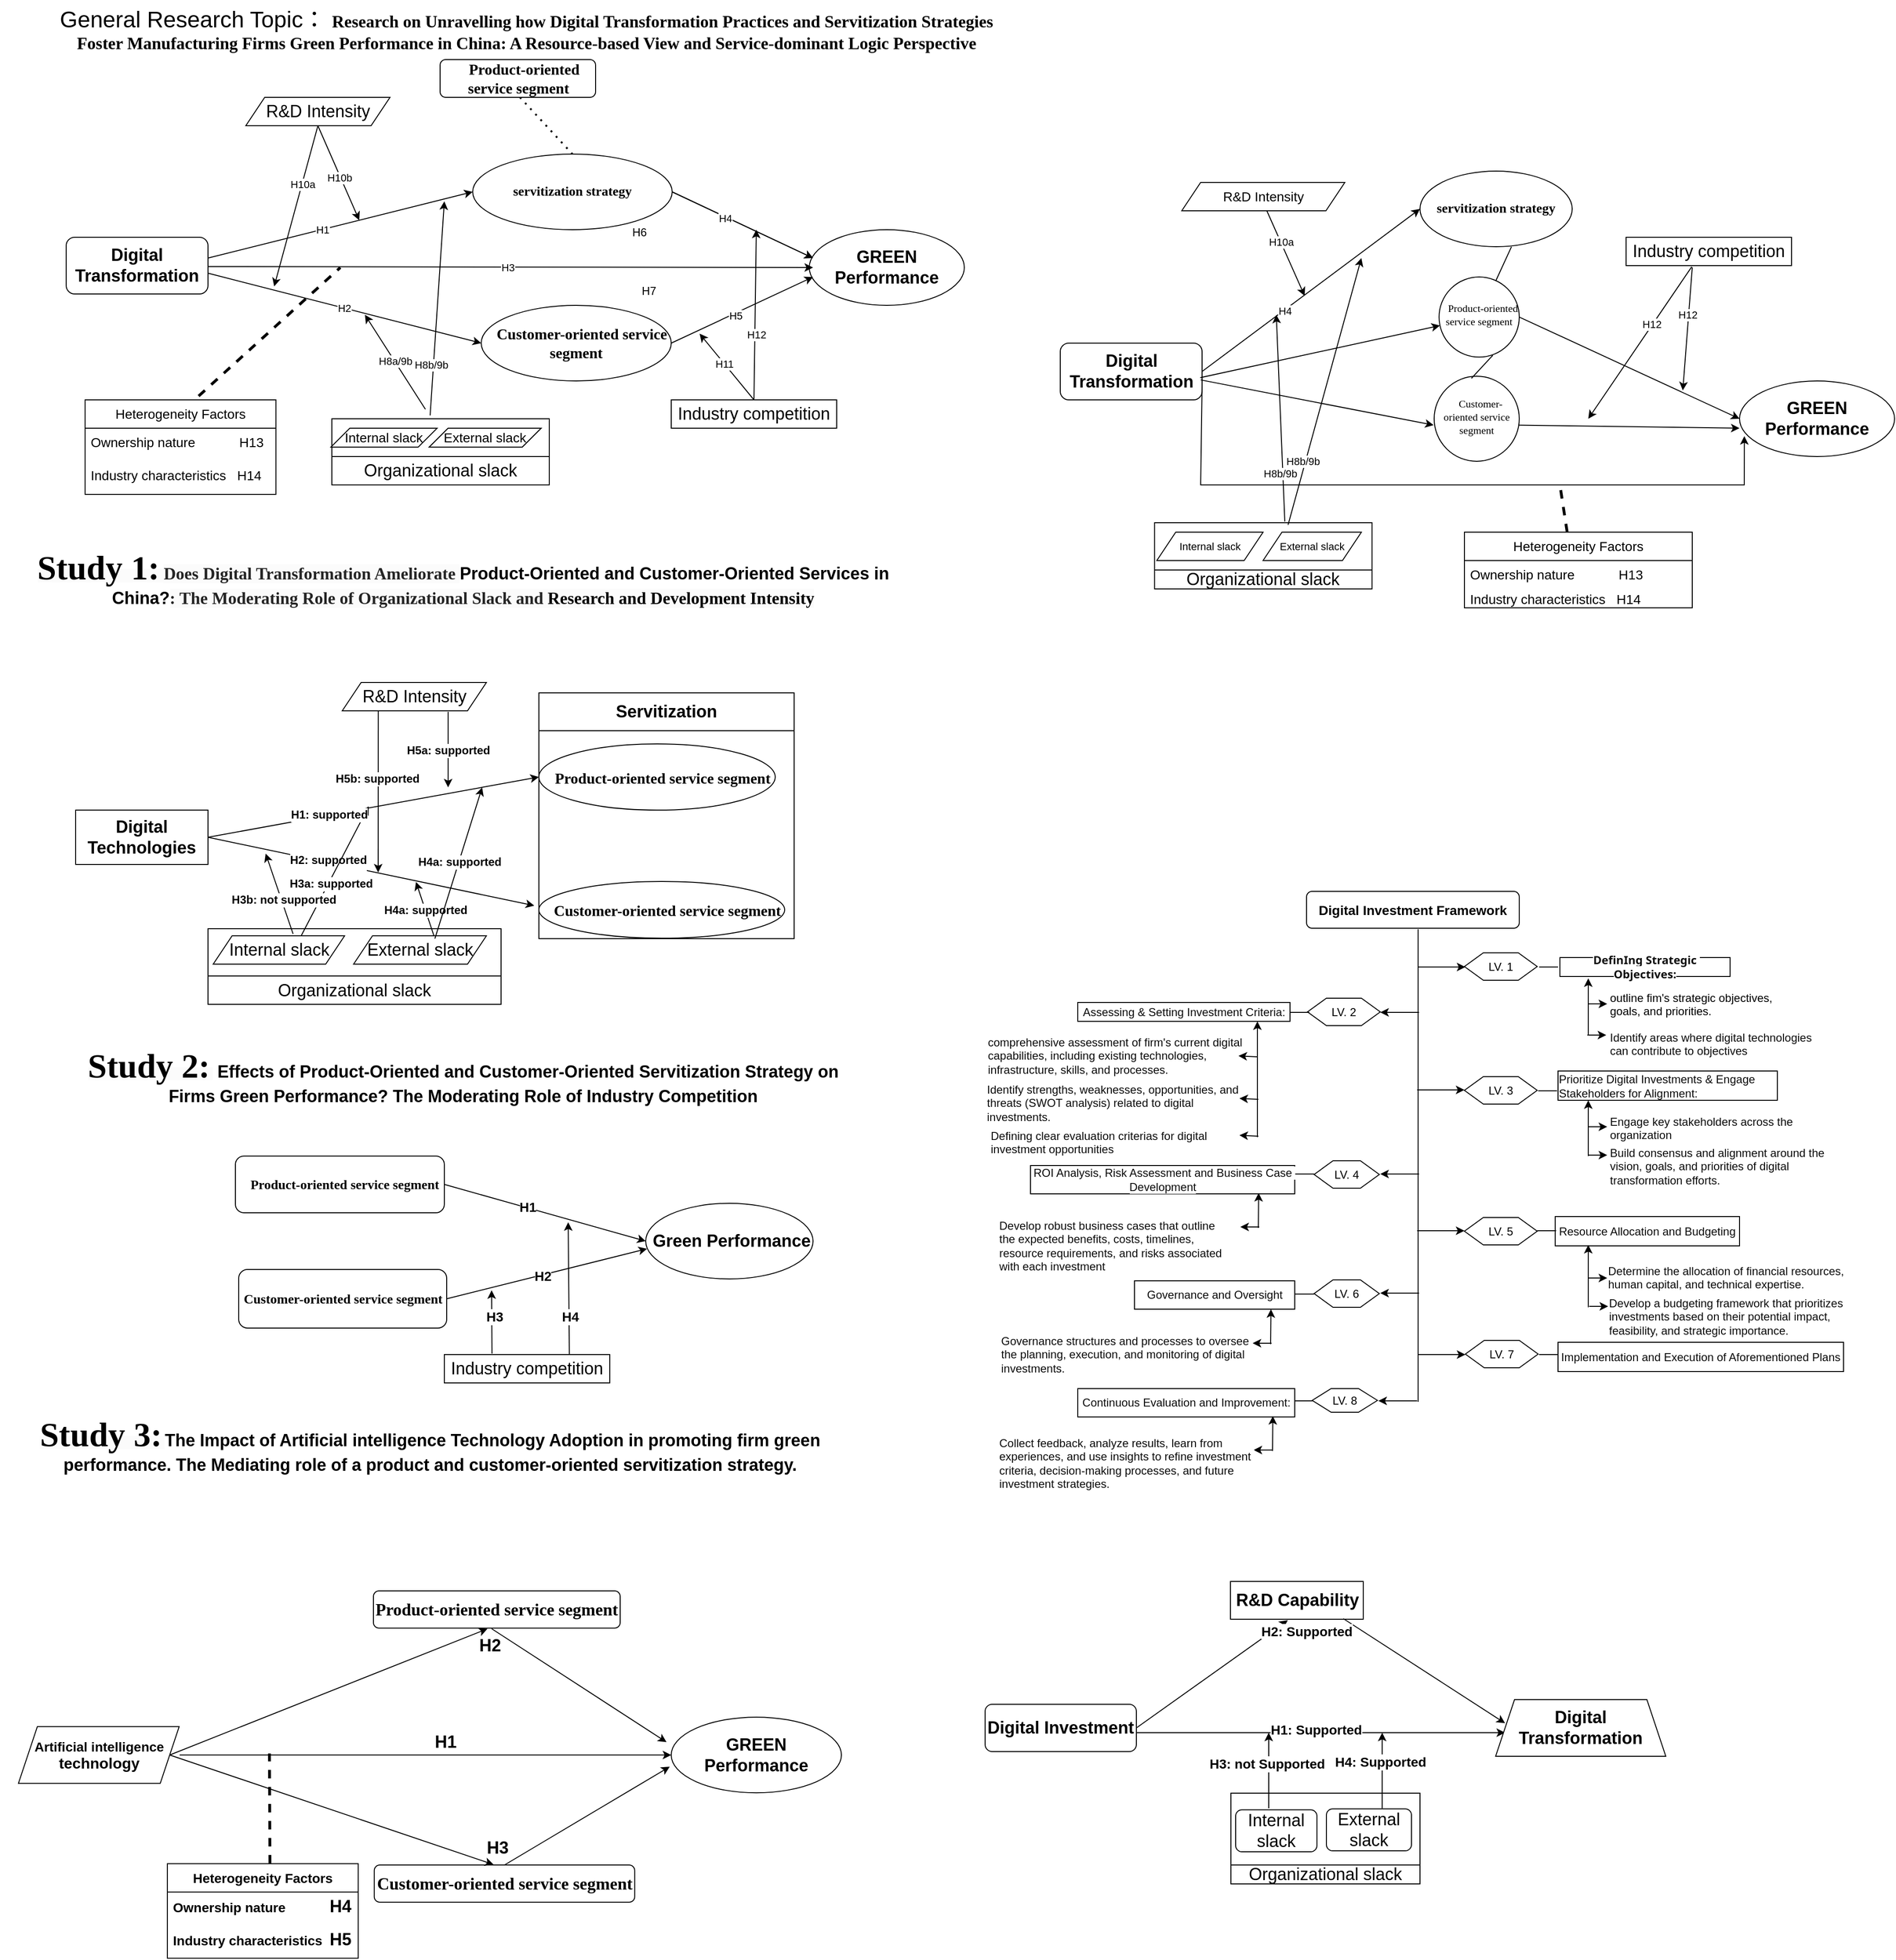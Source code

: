 <mxfile version="26.0.2">
  <diagram name="Page-1" id="afQoHodcAvXpzbwKr9Sr">
    <mxGraphModel dx="1064" dy="2743" grid="1" gridSize="10" guides="1" tooltips="1" connect="1" arrows="1" fold="1" page="1" pageScale="1" pageWidth="850" pageHeight="1100" math="0" shadow="0">
      <root>
        <mxCell id="0" />
        <mxCell id="1" parent="0" />
        <mxCell id="JQAZH1_SOIJlQqE_hVka-53" value="" style="endArrow=classic;html=1;rounded=0;entryX=-0.019;entryY=0.426;entryDx=0;entryDy=0;exitX=1;exitY=0.5;exitDx=0;exitDy=0;entryPerimeter=0;" parent="1" source="JQAZH1_SOIJlQqE_hVka-55" target="JQAZH1_SOIJlQqE_hVka-210" edge="1">
          <mxGeometry width="50" height="50" relative="1" as="geometry">
            <mxPoint x="215" y="231.5" as="sourcePoint" />
            <mxPoint x="661" y="-787.5" as="targetPoint" />
          </mxGeometry>
        </mxCell>
        <mxCell id="JQAZH1_SOIJlQqE_hVka-54" value="&lt;font style=&quot;font-size: 12px;&quot;&gt;&lt;b&gt;H2:&amp;nbsp;&lt;/b&gt;&lt;/font&gt;&lt;b style=&quot;font-size: 12px;&quot;&gt;supported&lt;/b&gt;&lt;div&gt;&lt;font style=&quot;font-size: 12px;&quot;&gt;&lt;b&gt;&lt;br&gt;&lt;/b&gt;&lt;/font&gt;&lt;/div&gt;" style="edgeLabel;html=1;align=center;verticalAlign=middle;resizable=0;points=[];" parent="JQAZH1_SOIJlQqE_hVka-53" vertex="1" connectable="0">
          <mxGeometry x="-0.268" y="1" relative="1" as="geometry">
            <mxPoint y="6" as="offset" />
          </mxGeometry>
        </mxCell>
        <mxCell id="JQAZH1_SOIJlQqE_hVka-55" value="&lt;b style=&quot;border-color: var(--border-color);&quot;&gt;&lt;font style=&quot;font-size: 18px;&quot;&gt;Digital Technologies&lt;/font&gt;&lt;/b&gt;" style="rounded=0;whiteSpace=wrap;html=1;" parent="1" vertex="1">
          <mxGeometry x="200" y="-816" width="140" height="57.5" as="geometry" />
        </mxCell>
        <mxCell id="JQAZH1_SOIJlQqE_hVka-56" value="" style="endArrow=classic;html=1;rounded=0;" parent="1" edge="1">
          <mxGeometry width="50" height="50" relative="1" as="geometry">
            <mxPoint x="437" y="-680" as="sourcePoint" />
            <mxPoint x="510" y="-820" as="targetPoint" />
          </mxGeometry>
        </mxCell>
        <mxCell id="JQAZH1_SOIJlQqE_hVka-57" value="&lt;font style=&quot;font-size: 12px;&quot;&gt;&lt;b&gt;H3a:&amp;nbsp;&lt;/b&gt;&lt;/font&gt;&lt;b style=&quot;font-size: 12px;&quot;&gt;supported&lt;/b&gt;" style="edgeLabel;html=1;align=center;verticalAlign=middle;resizable=0;points=[];" parent="JQAZH1_SOIJlQqE_hVka-56" vertex="1" connectable="0">
          <mxGeometry x="-0.16" y="-2" relative="1" as="geometry">
            <mxPoint as="offset" />
          </mxGeometry>
        </mxCell>
        <mxCell id="JQAZH1_SOIJlQqE_hVka-58" value="&lt;span style=&quot;font-size: 18px;&quot;&gt;R&amp;amp;D Intensity&lt;/span&gt;" style="shape=parallelogram;perimeter=parallelogramPerimeter;whiteSpace=wrap;html=1;fixedSize=1;" parent="1" vertex="1">
          <mxGeometry x="482" y="-951" width="152.5" height="30" as="geometry" />
        </mxCell>
        <mxCell id="JQAZH1_SOIJlQqE_hVka-59" value="" style="endArrow=classic;html=1;rounded=0;" parent="1" edge="1">
          <mxGeometry width="50" height="50" relative="1" as="geometry">
            <mxPoint x="580" y="-680" as="sourcePoint" />
            <mxPoint x="560" y="-740" as="targetPoint" />
          </mxGeometry>
        </mxCell>
        <mxCell id="JQAZH1_SOIJlQqE_hVka-60" value="&lt;b style=&quot;font-size: 12px;&quot;&gt;H4a:&amp;nbsp;&lt;/b&gt;&lt;b style=&quot;font-size: 12px;&quot;&gt;supported&lt;/b&gt;" style="edgeLabel;html=1;align=center;verticalAlign=middle;resizable=0;points=[];" parent="JQAZH1_SOIJlQqE_hVka-59" vertex="1" connectable="0">
          <mxGeometry x="0.018" relative="1" as="geometry">
            <mxPoint as="offset" />
          </mxGeometry>
        </mxCell>
        <mxCell id="JQAZH1_SOIJlQqE_hVka-61" value="&lt;font style=&quot;&quot;&gt;&lt;span style=&quot;border-color: var(--border-color); color: rgb(0, 0, 0); font-family: &amp;quot;Times New Roman&amp;quot;, serif; font-style: normal; font-variant-ligatures: normal; font-variant-caps: normal; letter-spacing: normal; orphans: 2; text-indent: 48px; text-transform: none; widows: 2; word-spacing: 0px; -webkit-text-stroke-width: 0px; background-color: rgb(251, 251, 251); text-decoration-thickness: initial; text-decoration-style: initial; text-decoration-color: initial;&quot;&gt;&lt;font style=&quot;font-weight: bold; font-size: 36px;&quot;&gt;Study 1:&lt;/font&gt;&lt;font style=&quot;font-size: 18px;&quot;&gt;&lt;b style=&quot;&quot;&gt;&amp;nbsp;&lt;/b&gt;&lt;/font&gt;&lt;/span&gt;&lt;font style=&quot;font-size: 18px;&quot;&gt;&lt;b&gt;&lt;font style=&quot;&quot;&gt;&lt;font style=&quot;&quot;&gt;&lt;font style=&quot;&quot;&gt;&lt;span style=&quot;border-color: var(--border-color); color: rgb(0, 0, 0); font-style: normal; font-variant-ligatures: normal; font-variant-caps: normal; letter-spacing: normal; orphans: 2; text-indent: 48px; text-transform: none; widows: 2; word-spacing: 0px; -webkit-text-stroke-width: 0px; background-color: rgb(251, 251, 251); text-decoration-thickness: initial; text-decoration-style: initial; text-decoration-color: initial;&quot;&gt;&lt;span lang=&quot;EN-US&quot; style=&quot;border-color: var(--border-color); color: rgb(37, 37, 37);&quot;&gt;&lt;font face=&quot;Times New Roman&quot;&gt;&lt;font style=&quot;&quot;&gt;Does &lt;/font&gt;D&lt;/font&gt;&lt;/span&gt;&lt;/span&gt;&lt;span style=&quot;border-color: var(--border-color); color: rgb(0, 0, 0); font-style: normal; font-variant-ligatures: normal; font-variant-caps: normal; letter-spacing: normal; orphans: 2; text-indent: 48px; text-transform: none; widows: 2; word-spacing: 0px; -webkit-text-stroke-width: 0px; background-color: rgb(251, 251, 251); text-decoration-thickness: initial; text-decoration-style: initial; text-decoration-color: initial;&quot;&gt;&lt;span style=&quot;border-color: var(--border-color); color: rgb(37, 37, 37);&quot;&gt;&lt;font face=&quot;NEVmRSyf6neYlMJpCC3F&quot;&gt;igital Transformation Ameliorate&lt;/font&gt;&lt;font face=&quot;Times New Roman, serif&quot;&gt;&amp;nbsp;&lt;/font&gt;&lt;/span&gt;&lt;/span&gt;&lt;/font&gt;&lt;/font&gt;&lt;/font&gt;Product-Oriented and Customer-Oriented Services in China?&lt;span style=&quot;border-color: var(--border-color); color: rgb(0, 0, 0); font-family: &amp;quot;Times New Roman&amp;quot;, serif; font-style: normal; font-variant-ligatures: normal; font-variant-caps: normal; letter-spacing: normal; orphans: 2; text-indent: 48px; text-transform: none; widows: 2; word-spacing: 0px; -webkit-text-stroke-width: 0px; background-color: rgb(251, 251, 251); text-decoration-thickness: initial; text-decoration-style: initial; text-decoration-color: initial;&quot;&gt;&lt;span style=&quot;border-color: var(--border-color); color: rgb(37, 37, 37);&quot;&gt;: The&lt;span&gt;&amp;nbsp;&lt;/span&gt;&lt;/span&gt;&lt;/span&gt;&lt;span style=&quot;border-color: var(--border-color); color: rgb(0, 0, 0); font-family: &amp;quot;Times New Roman&amp;quot;, serif; font-style: normal; font-variant-ligatures: normal; font-variant-caps: normal; letter-spacing: normal; orphans: 2; text-indent: 48px; text-transform: none; widows: 2; word-spacing: 0px; -webkit-text-stroke-width: 0px; background-color: rgb(251, 251, 251); text-decoration-thickness: initial; text-decoration-style: initial; text-decoration-color: initial;&quot;&gt;&lt;span lang=&quot;EN-US&quot; style=&quot;border-color: var(--border-color); color: rgb(37, 37, 37);&quot;&gt;M&lt;/span&gt;&lt;/span&gt;&lt;span style=&quot;border-color: var(--border-color); color: rgb(0, 0, 0); font-family: &amp;quot;Times New Roman&amp;quot;, serif; font-style: normal; font-variant-ligatures: normal; font-variant-caps: normal; letter-spacing: normal; orphans: 2; text-indent: 48px; text-transform: none; widows: 2; word-spacing: 0px; -webkit-text-stroke-width: 0px; background-color: rgb(251, 251, 251); text-decoration-thickness: initial; text-decoration-style: initial; text-decoration-color: initial;&quot;&gt;&lt;span style=&quot;border-color: var(--border-color); color: rgb(37, 37, 37);&quot;&gt;oderating&lt;span&gt;&amp;nbsp;&lt;/span&gt;&lt;/span&gt;&lt;/span&gt;&lt;span style=&quot;border-color: var(--border-color); color: rgb(0, 0, 0); font-family: &amp;quot;Times New Roman&amp;quot;, serif; font-style: normal; font-variant-ligatures: normal; font-variant-caps: normal; letter-spacing: normal; orphans: 2; text-indent: 48px; text-transform: none; widows: 2; word-spacing: 0px; -webkit-text-stroke-width: 0px; background-color: rgb(251, 251, 251); text-decoration-thickness: initial; text-decoration-style: initial; text-decoration-color: initial;&quot;&gt;&lt;span lang=&quot;EN-US&quot; style=&quot;border-color: var(--border-color); color: rgb(37, 37, 37);&quot;&gt;R&lt;/span&gt;&lt;/span&gt;&lt;span style=&quot;border-color: var(--border-color); color: rgb(0, 0, 0); font-family: &amp;quot;Times New Roman&amp;quot;, serif; font-style: normal; font-variant-ligatures: normal; font-variant-caps: normal; letter-spacing: normal; orphans: 2; text-indent: 48px; text-transform: none; widows: 2; word-spacing: 0px; -webkit-text-stroke-width: 0px; background-color: rgb(251, 251, 251); text-decoration-thickness: initial; text-decoration-style: initial; text-decoration-color: initial;&quot;&gt;&lt;span style=&quot;border-color: var(--border-color); color: rgb(37, 37, 37);&quot;&gt;ole of&lt;span&gt;&amp;nbsp;&lt;/span&gt;&lt;/span&gt;&lt;/span&gt;&lt;span style=&quot;border-color: var(--border-color); color: rgb(0, 0, 0); font-family: &amp;quot;Times New Roman&amp;quot;, serif; font-style: normal; font-variant-ligatures: normal; font-variant-caps: normal; letter-spacing: normal; orphans: 2; text-indent: 48px; text-transform: none; widows: 2; word-spacing: 0px; -webkit-text-stroke-width: 0px; background-color: rgb(251, 251, 251); text-decoration-thickness: initial; text-decoration-style: initial; text-decoration-color: initial;&quot;&gt;&lt;span lang=&quot;EN-US&quot; style=&quot;border-color: var(--border-color); color: rgb(37, 37, 37);&quot;&gt;O&lt;/span&gt;&lt;/span&gt;&lt;span style=&quot;border-color: var(--border-color); color: rgb(0, 0, 0); font-family: &amp;quot;Times New Roman&amp;quot;, serif; font-style: normal; font-variant-ligatures: normal; font-variant-caps: normal; letter-spacing: normal; orphans: 2; text-indent: 48px; text-transform: none; widows: 2; word-spacing: 0px; -webkit-text-stroke-width: 0px; background-color: rgb(251, 251, 251); text-decoration-thickness: initial; text-decoration-style: initial; text-decoration-color: initial;&quot;&gt;&lt;span style=&quot;border-color: var(--border-color); color: rgb(37, 37, 37);&quot;&gt;rganizational&lt;span&gt;&amp;nbsp;&lt;/span&gt;&lt;/span&gt;&lt;/span&gt;&lt;span style=&quot;border-color: var(--border-color); color: rgb(0, 0, 0); font-family: &amp;quot;Times New Roman&amp;quot;, serif; font-style: normal; font-variant-ligatures: normal; font-variant-caps: normal; letter-spacing: normal; orphans: 2; text-indent: 48px; text-transform: none; widows: 2; word-spacing: 0px; -webkit-text-stroke-width: 0px; background-color: rgb(251, 251, 251); text-decoration-thickness: initial; text-decoration-style: initial; text-decoration-color: initial;&quot;&gt;&lt;span lang=&quot;EN-US&quot; style=&quot;border-color: var(--border-color); color: rgb(37, 37, 37);&quot;&gt;S&lt;/span&gt;&lt;/span&gt;&lt;span style=&quot;border-color: var(--border-color); color: rgb(0, 0, 0); font-family: &amp;quot;Times New Roman&amp;quot;, serif; font-style: normal; font-variant-ligatures: normal; font-variant-caps: normal; letter-spacing: normal; orphans: 2; text-indent: 48px; text-transform: none; widows: 2; word-spacing: 0px; -webkit-text-stroke-width: 0px; background-color: rgb(251, 251, 251); text-decoration-thickness: initial; text-decoration-style: initial; text-decoration-color: initial;&quot;&gt;&lt;span style=&quot;border-color: var(--border-color); color: rgb(37, 37, 37);&quot;&gt;lack and&lt;span&gt;&amp;nbsp;&lt;/span&gt;&lt;/span&gt;&lt;/span&gt;&lt;span style=&quot;border-color: var(--border-color); color: rgb(0, 0, 0); font-family: &amp;quot;Times New Roman&amp;quot;, serif; font-style: normal; font-variant-ligatures: normal; font-variant-caps: normal; letter-spacing: normal; orphans: 2; text-indent: 48px; text-transform: none; widows: 2; word-spacing: 0px; -webkit-text-stroke-width: 0px; background-color: rgb(251, 251, 251); text-decoration-thickness: initial; text-decoration-style: initial; text-decoration-color: initial;&quot;&gt;Research and Development Intensity&lt;/span&gt;&lt;/b&gt;&lt;/font&gt;&lt;/font&gt;" style="text;whiteSpace=wrap;html=1;align=center;" parent="1" vertex="1">
          <mxGeometry x="139.5" y="-1100" width="940" height="70" as="geometry" />
        </mxCell>
        <mxCell id="JQAZH1_SOIJlQqE_hVka-62" value="&lt;p style=&quot;margin: 0px; font-variant-numeric: normal; font-variant-east-asian: normal; font-variant-alternates: normal; font-kerning: auto; font-optical-sizing: auto; font-feature-settings: normal; font-variation-settings: normal; font-variant-position: normal; font-stretch: normal; line-height: normal; font-family: &amp;quot;Times New Roman&amp;quot;; text-align: start;&quot; class=&quot;p1&quot;&gt;&lt;font style=&quot;font-size: 14px;&quot;&gt;&lt;b style=&quot;&quot;&gt;Customer-oriented service segment&lt;/b&gt;&lt;/font&gt;&lt;/p&gt;" style="rounded=1;whiteSpace=wrap;html=1;" parent="1" vertex="1">
          <mxGeometry x="372.5" y="-330" width="220" height="62" as="geometry" />
        </mxCell>
        <mxCell id="JQAZH1_SOIJlQqE_hVka-63" value="&lt;p style=&quot;margin: 0px; font-variant-numeric: normal; font-variant-east-asian: normal; font-variant-alternates: normal; font-kerning: auto; font-optical-sizing: auto; font-feature-settings: normal; font-variation-settings: normal; font-variant-position: normal; font-stretch: normal; line-height: normal; font-family: &amp;quot;Times New Roman&amp;quot;; text-align: start;&quot; class=&quot;p1&quot;&gt;&lt;font style=&quot;font-size: 14px;&quot;&gt;&lt;b&gt;&amp;nbsp; &amp;nbsp;Product-oriented service segment&lt;/b&gt;&lt;/font&gt;&lt;/p&gt;" style="rounded=1;whiteSpace=wrap;html=1;" parent="1" vertex="1">
          <mxGeometry x="369" y="-450" width="221" height="60" as="geometry" />
        </mxCell>
        <mxCell id="JQAZH1_SOIJlQqE_hVka-64" value="" style="endArrow=classic;html=1;rounded=0;entryX=0.008;entryY=0.601;entryDx=0;entryDy=0;exitX=1;exitY=0.5;exitDx=0;exitDy=0;entryPerimeter=0;" parent="1" source="JQAZH1_SOIJlQqE_hVka-62" target="JQAZH1_SOIJlQqE_hVka-72" edge="1">
          <mxGeometry width="50" height="50" relative="1" as="geometry">
            <mxPoint x="647.75" y="-224" as="sourcePoint" />
            <mxPoint x="800" y="-333.37" as="targetPoint" />
          </mxGeometry>
        </mxCell>
        <mxCell id="JQAZH1_SOIJlQqE_hVka-65" value="&lt;b style=&quot;&quot;&gt;&lt;font style=&quot;font-size: 14px;&quot;&gt;H2&lt;/font&gt;&lt;/b&gt;" style="edgeLabel;html=1;align=center;verticalAlign=middle;resizable=0;points=[];" parent="JQAZH1_SOIJlQqE_hVka-64" vertex="1" connectable="0">
          <mxGeometry x="-0.041" relative="1" as="geometry">
            <mxPoint y="1" as="offset" />
          </mxGeometry>
        </mxCell>
        <mxCell id="JQAZH1_SOIJlQqE_hVka-66" value="&lt;font style=&quot;&quot;&gt;&lt;span style=&quot;border-color: var(--border-color); color: rgb(0, 0, 0); font-family: &amp;quot;Times New Roman&amp;quot;, serif; font-style: normal; font-variant-ligatures: normal; font-variant-caps: normal; letter-spacing: normal; orphans: 2; text-indent: 48px; text-transform: none; widows: 2; word-spacing: 0px; -webkit-text-stroke-width: 0px; background-color: rgb(251, 251, 251); text-decoration-thickness: initial; text-decoration-style: initial; text-decoration-color: initial;&quot;&gt;&lt;font style=&quot;font-weight: bold; font-size: 36px;&quot;&gt;Study 2:&lt;/font&gt;&lt;font style=&quot;&quot;&gt;&amp;nbsp;&lt;/font&gt;&lt;/span&gt;&lt;/font&gt;&lt;b&gt;&lt;span style=&quot;font-size: 18px; border-color: var(--border-color);&quot;&gt;&amp;nbsp;Effects of&amp;nbsp;&lt;/span&gt;&lt;/b&gt;&lt;b style=&quot;font-size: 18px;&quot;&gt;Product-Oriented and Customer-Oriented Servitization Strategy on Firms Green&lt;/b&gt;&lt;b&gt;&lt;span style=&quot;background-color: initial; font-size: 18px; border-color: var(--border-color);&quot;&gt;&amp;nbsp;&lt;/span&gt;&lt;span style=&quot;font-size: 18px; border-color: var(--border-color);&quot;&gt;Performance? The Moderating Role of Industry Competition&lt;/span&gt;&lt;/b&gt;" style="text;whiteSpace=wrap;html=1;align=center;" parent="1" vertex="1">
          <mxGeometry x="200" y="-573" width="820" height="70" as="geometry" />
        </mxCell>
        <mxCell id="JQAZH1_SOIJlQqE_hVka-67" value="&lt;font style=&quot;&quot;&gt;&lt;span style=&quot;border-color: var(--border-color); color: rgb(0, 0, 0); font-family: &amp;quot;Times New Roman&amp;quot;, serif; font-style: normal; font-variant-ligatures: normal; font-variant-caps: normal; letter-spacing: normal; orphans: 2; text-indent: 48px; text-transform: none; widows: 2; word-spacing: 0px; -webkit-text-stroke-width: 0px; background-color: rgb(251, 251, 251); text-decoration-thickness: initial; text-decoration-style: initial; text-decoration-color: initial;&quot;&gt;&lt;font style=&quot;font-weight: bold; font-size: 36px;&quot;&gt;Study 3:&lt;/font&gt;&lt;font style=&quot;&quot;&gt;&amp;nbsp;&lt;/font&gt;&lt;/span&gt;&lt;/font&gt;&lt;span style=&quot;background-color: initial;&quot;&gt;&lt;font style=&quot;font-size: 18px;&quot;&gt;&lt;b&gt;The Impact of Artificial intelligence Technology Adoption in promoting firm green performance. The Mediating role of a product and customer-oriented servitization strategy.&lt;/b&gt;&lt;/font&gt;&lt;/span&gt;" style="text;whiteSpace=wrap;html=1;align=center;" parent="1" vertex="1">
          <mxGeometry x="120" y="-183" width="910" height="78" as="geometry" />
        </mxCell>
        <mxCell id="JQAZH1_SOIJlQqE_hVka-68" value="&lt;span style=&quot;text-indent: -18pt; background-color: initial;&quot;&gt;&lt;font style=&quot;font-size: 24px;&quot;&gt;General Research Topic：&amp;nbsp;&lt;/font&gt;&lt;/span&gt;&lt;span style=&quot;font-family: &amp;quot;Times New Roman&amp;quot;, serif; text-indent: 36pt; background-color: initial;&quot;&gt;&lt;b&gt;&lt;font style=&quot;font-size: 18px;&quot;&gt;Research on Unravelling how Digital Transformation Practices and Servitization Strategies Foster Manufacturing Firms Green Performance in China: A Resource-based View and Service-dominant Logic Perspective&lt;/font&gt;&lt;/b&gt;&lt;/span&gt;" style="text;whiteSpace=wrap;html=1;align=center;" parent="1" vertex="1">
          <mxGeometry x="161.37" y="-1673" width="1032.25" height="70" as="geometry" />
        </mxCell>
        <mxCell id="JQAZH1_SOIJlQqE_hVka-69" value="" style="endArrow=classic;html=1;rounded=0;entryX=0;entryY=0.5;entryDx=0;entryDy=0;exitX=1;exitY=0.5;exitDx=0;exitDy=0;" parent="1" source="JQAZH1_SOIJlQqE_hVka-55" target="JQAZH1_SOIJlQqE_hVka-209" edge="1">
          <mxGeometry width="50" height="50" relative="1" as="geometry">
            <mxPoint x="390" y="-777" as="sourcePoint" />
            <mxPoint x="675" y="-726" as="targetPoint" />
          </mxGeometry>
        </mxCell>
        <mxCell id="JQAZH1_SOIJlQqE_hVka-70" value="&lt;font style=&quot;font-size: 12px;&quot;&gt;&lt;b&gt;H1:&amp;nbsp;&lt;/b&gt;&lt;/font&gt;&lt;b style=&quot;font-size: 12px;&quot;&gt;supported&lt;/b&gt;" style="edgeLabel;html=1;align=center;verticalAlign=middle;resizable=0;points=[];" parent="JQAZH1_SOIJlQqE_hVka-69" vertex="1" connectable="0">
          <mxGeometry x="-0.268" y="1" relative="1" as="geometry">
            <mxPoint as="offset" />
          </mxGeometry>
        </mxCell>
        <mxCell id="JQAZH1_SOIJlQqE_hVka-71" value="&lt;span style=&quot;font-size: 18px;&quot;&gt;Internal slack&lt;/span&gt;" style="shape=parallelogram;perimeter=parallelogramPerimeter;whiteSpace=wrap;html=1;fixedSize=1;" parent="1" vertex="1">
          <mxGeometry x="345.5" y="-683" width="139" height="30" as="geometry" />
        </mxCell>
        <mxCell id="JQAZH1_SOIJlQqE_hVka-72" value="&lt;b style=&quot;font-size: 18px;&quot;&gt;&amp;nbsp;Green&amp;nbsp;&lt;/b&gt;&lt;b style=&quot;background-color: initial; font-size: 18px;&quot;&gt;Performance&lt;/b&gt;" style="ellipse;whiteSpace=wrap;html=1;" parent="1" vertex="1">
          <mxGeometry x="803" y="-400" width="177" height="80" as="geometry" />
        </mxCell>
        <mxCell id="JQAZH1_SOIJlQqE_hVka-73" value="" style="endArrow=classic;html=1;rounded=0;exitX=1;exitY=0.5;exitDx=0;exitDy=0;entryX=0;entryY=0.5;entryDx=0;entryDy=0;" parent="1" source="JQAZH1_SOIJlQqE_hVka-63" target="JQAZH1_SOIJlQqE_hVka-72" edge="1">
          <mxGeometry width="50" height="50" relative="1" as="geometry">
            <mxPoint x="545" y="-420" as="sourcePoint" />
            <mxPoint x="860" y="-300" as="targetPoint" />
          </mxGeometry>
        </mxCell>
        <mxCell id="JQAZH1_SOIJlQqE_hVka-74" value="&lt;font style=&quot;font-size: 14px;&quot;&gt;&lt;b style=&quot;&quot;&gt;H1&lt;/b&gt;&lt;/font&gt;" style="edgeLabel;html=1;align=center;verticalAlign=middle;resizable=0;points=[];" parent="JQAZH1_SOIJlQqE_hVka-73" vertex="1" connectable="0">
          <mxGeometry x="-0.181" y="1" relative="1" as="geometry">
            <mxPoint as="offset" />
          </mxGeometry>
        </mxCell>
        <mxCell id="JQAZH1_SOIJlQqE_hVka-75" value="" style="endArrow=classic;html=1;rounded=0;exitX=0.25;exitY=1;exitDx=0;exitDy=0;" parent="1" source="JQAZH1_SOIJlQqE_hVka-58" edge="1">
          <mxGeometry width="50" height="50" relative="1" as="geometry">
            <mxPoint x="520" y="-900" as="sourcePoint" />
            <mxPoint x="520" y="-750" as="targetPoint" />
          </mxGeometry>
        </mxCell>
        <mxCell id="JQAZH1_SOIJlQqE_hVka-76" value="&lt;font style=&quot;font-size: 12px;&quot;&gt;&lt;b&gt;H5b:&amp;nbsp;&lt;/b&gt;&lt;/font&gt;&lt;b style=&quot;font-size: 12px;&quot;&gt;supported&lt;/b&gt;" style="edgeLabel;html=1;align=center;verticalAlign=middle;resizable=0;points=[];" parent="JQAZH1_SOIJlQqE_hVka-75" vertex="1" connectable="0">
          <mxGeometry x="-0.16" y="-2" relative="1" as="geometry">
            <mxPoint x="1" as="offset" />
          </mxGeometry>
        </mxCell>
        <mxCell id="JQAZH1_SOIJlQqE_hVka-77" value="" style="endArrow=classic;html=1;rounded=0;" parent="1" edge="1">
          <mxGeometry width="50" height="50" relative="1" as="geometry">
            <mxPoint x="594" y="-920" as="sourcePoint" />
            <mxPoint x="594" y="-840" as="targetPoint" />
          </mxGeometry>
        </mxCell>
        <mxCell id="JQAZH1_SOIJlQqE_hVka-78" value="&lt;b style=&quot;font-size: 12px;&quot;&gt;H5a:&amp;nbsp;&lt;/b&gt;&lt;b style=&quot;font-size: 12px;&quot;&gt;supported&lt;/b&gt;" style="edgeLabel;html=1;align=center;verticalAlign=middle;resizable=0;points=[];" parent="JQAZH1_SOIJlQqE_hVka-77" vertex="1" connectable="0">
          <mxGeometry x="0.018" relative="1" as="geometry">
            <mxPoint as="offset" />
          </mxGeometry>
        </mxCell>
        <mxCell id="JQAZH1_SOIJlQqE_hVka-79" value="&lt;span style=&quot;font-size: 18px;&quot;&gt;External slack&lt;/span&gt;" style="shape=parallelogram;perimeter=parallelogramPerimeter;whiteSpace=wrap;html=1;fixedSize=1;" parent="1" vertex="1">
          <mxGeometry x="494" y="-683" width="140.5" height="30" as="geometry" />
        </mxCell>
        <mxCell id="JQAZH1_SOIJlQqE_hVka-80" value="" style="endArrow=classic;html=1;rounded=0;" parent="1" edge="1">
          <mxGeometry width="50" height="50" relative="1" as="geometry">
            <mxPoint x="580" y="-680" as="sourcePoint" />
            <mxPoint x="630" y="-840" as="targetPoint" />
          </mxGeometry>
        </mxCell>
        <mxCell id="JQAZH1_SOIJlQqE_hVka-81" value="&lt;b style=&quot;font-size: 12px;&quot;&gt;H4a:&amp;nbsp;&lt;/b&gt;&lt;b style=&quot;font-size: 12px;&quot;&gt;supported&lt;/b&gt;" style="edgeLabel;html=1;align=center;verticalAlign=middle;resizable=0;points=[];" parent="JQAZH1_SOIJlQqE_hVka-80" vertex="1" connectable="0">
          <mxGeometry x="0.018" relative="1" as="geometry">
            <mxPoint as="offset" />
          </mxGeometry>
        </mxCell>
        <mxCell id="JQAZH1_SOIJlQqE_hVka-82" value="" style="endArrow=classic;html=1;rounded=0;" parent="1" edge="1">
          <mxGeometry width="50" height="50" relative="1" as="geometry">
            <mxPoint x="430" y="-685" as="sourcePoint" />
            <mxPoint x="401" y="-770" as="targetPoint" />
          </mxGeometry>
        </mxCell>
        <mxCell id="JQAZH1_SOIJlQqE_hVka-83" value="&lt;font style=&quot;font-size: 12px;&quot;&gt;&lt;b&gt;H3b: not supported&lt;/b&gt;&lt;/font&gt;" style="edgeLabel;html=1;align=center;verticalAlign=middle;resizable=0;points=[];" parent="JQAZH1_SOIJlQqE_hVka-82" vertex="1" connectable="0">
          <mxGeometry x="-0.16" y="-2" relative="1" as="geometry">
            <mxPoint as="offset" />
          </mxGeometry>
        </mxCell>
        <mxCell id="JQAZH1_SOIJlQqE_hVka-84" value="&lt;span style=&quot;font-size: 18px;&quot;&gt;Organizational slack&lt;/span&gt;" style="swimlane;fontStyle=0;childLayout=stackLayout;horizontal=1;startSize=30;horizontalStack=0;resizeParent=1;resizeParentMax=0;resizeLast=0;collapsible=1;marginBottom=0;whiteSpace=wrap;html=1;direction=west;" parent="1" vertex="1">
          <mxGeometry x="340" y="-690.5" width="310" height="80" as="geometry" />
        </mxCell>
        <mxCell id="JQAZH1_SOIJlQqE_hVka-85" value="&lt;span style=&quot;font-size: 18px;&quot;&gt;Industry competition&lt;/span&gt;" style="whiteSpace=wrap;html=1;" parent="1" vertex="1">
          <mxGeometry x="590" y="-240" width="175" height="30" as="geometry" />
        </mxCell>
        <mxCell id="JQAZH1_SOIJlQqE_hVka-86" value="" style="endArrow=classic;html=1;rounded=0;exitX=0.288;exitY=-0.033;exitDx=0;exitDy=0;exitPerimeter=0;" parent="1" source="JQAZH1_SOIJlQqE_hVka-85" edge="1">
          <mxGeometry width="50" height="50" relative="1" as="geometry">
            <mxPoint x="590" y="-258" as="sourcePoint" />
            <mxPoint x="640" y="-308" as="targetPoint" />
          </mxGeometry>
        </mxCell>
        <mxCell id="JQAZH1_SOIJlQqE_hVka-87" value="&lt;b style=&quot;&quot;&gt;&lt;font style=&quot;font-size: 14px;&quot;&gt;H3&lt;/font&gt;&lt;/b&gt;" style="edgeLabel;html=1;align=center;verticalAlign=middle;resizable=0;points=[];" parent="JQAZH1_SOIJlQqE_hVka-86" vertex="1" connectable="0">
          <mxGeometry x="0.18" y="-3" relative="1" as="geometry">
            <mxPoint as="offset" />
          </mxGeometry>
        </mxCell>
        <mxCell id="JQAZH1_SOIJlQqE_hVka-88" value="" style="endArrow=classic;html=1;rounded=0;exitX=0.75;exitY=0;exitDx=0;exitDy=0;" parent="1" edge="1">
          <mxGeometry width="50" height="50" relative="1" as="geometry">
            <mxPoint x="722.25" y="-240" as="sourcePoint" />
            <mxPoint x="721" y="-380" as="targetPoint" />
          </mxGeometry>
        </mxCell>
        <mxCell id="JQAZH1_SOIJlQqE_hVka-89" value="&lt;b style=&quot;&quot;&gt;&lt;font style=&quot;font-size: 14px;&quot;&gt;H4&lt;/font&gt;&lt;/b&gt;" style="edgeLabel;html=1;align=center;verticalAlign=middle;resizable=0;points=[];" parent="JQAZH1_SOIJlQqE_hVka-88" vertex="1" connectable="0">
          <mxGeometry x="-0.421" y="-1" relative="1" as="geometry">
            <mxPoint as="offset" />
          </mxGeometry>
        </mxCell>
        <mxCell id="JQAZH1_SOIJlQqE_hVka-90" value="&lt;b style=&quot;border-color: var(--border-color);&quot;&gt;&lt;font style=&quot;font-size: 18px;&quot;&gt;Digital Investment&lt;/font&gt;&lt;/b&gt;" style="rounded=1;whiteSpace=wrap;html=1;" parent="1" vertex="1">
          <mxGeometry x="1162" y="130" width="160" height="50" as="geometry" />
        </mxCell>
        <mxCell id="JQAZH1_SOIJlQqE_hVka-91" value="&lt;font style=&quot;font-size: 18px;&quot;&gt;&lt;b style=&quot;&quot;&gt;R&amp;amp;D Capability&lt;/b&gt;&lt;/font&gt;" style="rounded=0;whiteSpace=wrap;html=1;" parent="1" vertex="1">
          <mxGeometry x="1421.5" width="140.5" height="40" as="geometry" />
        </mxCell>
        <mxCell id="JQAZH1_SOIJlQqE_hVka-92" value="" style="endArrow=classic;html=1;rounded=0;entryX=0.432;entryY=1.025;entryDx=0;entryDy=0;exitX=1;exitY=0.5;exitDx=0;exitDy=0;entryPerimeter=0;" parent="1" source="JQAZH1_SOIJlQqE_hVka-90" target="JQAZH1_SOIJlQqE_hVka-91" edge="1">
          <mxGeometry width="50" height="50" relative="1" as="geometry">
            <mxPoint x="1292" y="153.75" as="sourcePoint" />
            <mxPoint x="1422" y="10" as="targetPoint" />
          </mxGeometry>
        </mxCell>
        <mxCell id="JQAZH1_SOIJlQqE_hVka-93" value="" style="endArrow=classic;html=1;rounded=0;entryX=0;entryY=0.5;entryDx=0;entryDy=0;" parent="1" edge="1">
          <mxGeometry width="50" height="50" relative="1" as="geometry">
            <mxPoint x="1322" y="160" as="sourcePoint" />
            <mxPoint x="1712" y="160" as="targetPoint" />
          </mxGeometry>
        </mxCell>
        <mxCell id="JQAZH1_SOIJlQqE_hVka-94" value="&lt;b style=&quot;font-size: 14px;&quot;&gt;H1:&amp;nbsp;&lt;/b&gt;&lt;b style=&quot;font-size: 14px;&quot;&gt;Supported&lt;/b&gt;" style="edgeLabel;html=1;align=center;verticalAlign=middle;resizable=0;points=[];" parent="JQAZH1_SOIJlQqE_hVka-93" vertex="1" connectable="0">
          <mxGeometry x="-0.027" y="3" relative="1" as="geometry">
            <mxPoint as="offset" />
          </mxGeometry>
        </mxCell>
        <mxCell id="JQAZH1_SOIJlQqE_hVka-95" value="" style="endArrow=classic;html=1;rounded=0;exitX=0.824;exitY=0.046;exitDx=0;exitDy=0;exitPerimeter=0;" parent="1" source="JQAZH1_SOIJlQqE_hVka-161" edge="1">
          <mxGeometry width="50" height="50" relative="1" as="geometry">
            <mxPoint x="1577" y="13.75" as="sourcePoint" />
            <mxPoint x="1712" y="150" as="targetPoint" />
          </mxGeometry>
        </mxCell>
        <mxCell id="JQAZH1_SOIJlQqE_hVka-96" value="&lt;font style=&quot;font-size: 14px;&quot;&gt;&lt;b&gt;Digital Investment Framework&lt;/b&gt;&lt;/font&gt;" style="rounded=1;whiteSpace=wrap;html=1;" parent="1" vertex="1">
          <mxGeometry x="1502" y="-730" width="225" height="39" as="geometry" />
        </mxCell>
        <mxCell id="JQAZH1_SOIJlQqE_hVka-97" value="" style="endArrow=classic;html=1;rounded=0;" parent="1" edge="1">
          <mxGeometry width="50" height="50" relative="1" as="geometry">
            <mxPoint x="1620" y="-650" as="sourcePoint" />
            <mxPoint x="1670" y="-650" as="targetPoint" />
          </mxGeometry>
        </mxCell>
        <mxCell id="JQAZH1_SOIJlQqE_hVka-98" value="LV. 1" style="shape=hexagon;perimeter=hexagonPerimeter2;whiteSpace=wrap;html=1;fixedSize=1;" parent="1" vertex="1">
          <mxGeometry x="1669" y="-665" width="77" height="29" as="geometry" />
        </mxCell>
        <mxCell id="JQAZH1_SOIJlQqE_hVka-99" value="" style="endArrow=none;html=1;rounded=0;" parent="1" edge="1">
          <mxGeometry width="50" height="50" relative="1" as="geometry">
            <mxPoint x="1748" y="-650" as="sourcePoint" />
            <mxPoint x="1768" y="-650" as="targetPoint" />
          </mxGeometry>
        </mxCell>
        <mxCell id="JQAZH1_SOIJlQqE_hVka-100" value="&lt;span style=&quot;border: 0px solid rgb(227, 227, 227); box-sizing: border-box; --tw-border-spacing-x: 0; --tw-border-spacing-y: 0; --tw-translate-x: 0; --tw-translate-y: 0; --tw-rotate: 0; --tw-skew-x: 0; --tw-skew-y: 0; --tw-scale-x: 1; --tw-scale-y: 1; --tw-pan-x: ; --tw-pan-y: ; --tw-pinch-zoom: ; --tw-scroll-snap-strictness: proximity; --tw-gradient-from-position: ; --tw-gradient-via-position: ; --tw-gradient-to-position: ; --tw-ordinal: ; --tw-slashed-zero: ; --tw-numeric-figure: ; --tw-numeric-spacing: ; --tw-numeric-fraction: ; --tw-ring-inset: ; --tw-ring-offset-width: 0px; --tw-ring-offset-color: #fff; --tw-ring-color: rgba(69,89,164,.5); --tw-ring-offset-shadow: 0 0 transparent; --tw-ring-shadow: 0 0 transparent; --tw-shadow: 0 0 transparent; --tw-shadow-colored: 0 0 transparent; --tw-blur: ; --tw-brightness: ; --tw-contrast: ; --tw-grayscale: ; --tw-hue-rotate: ; --tw-invert: ; --tw-saturate: ; --tw-sepia: ; --tw-drop-shadow: ; --tw-backdrop-blur: ; --tw-backdrop-brightness: ; --tw-backdrop-contrast: ; --tw-backdrop-grayscale: ; --tw-backdrop-hue-rotate: ; --tw-backdrop-invert: ; --tw-backdrop-opacity: ; --tw-backdrop-saturate: ; --tw-backdrop-sepia: ; --tw-contain-size: ; --tw-contain-layout: ; --tw-contain-paint: ; --tw-contain-style: ; font-weight: 600; color: rgb(13, 13, 13); font-family: Söhne, ui-sans-serif, system-ui, -apple-system, &amp;quot;Segoe UI&amp;quot;, Roboto, Ubuntu, Cantarell, &amp;quot;Noto Sans&amp;quot;, sans-serif, &amp;quot;Helvetica Neue&amp;quot;, Arial, &amp;quot;Apple Color Emoji&amp;quot;, &amp;quot;Segoe UI Emoji&amp;quot;, &amp;quot;Segoe UI Symbol&amp;quot;, &amp;quot;Noto Color Emoji&amp;quot;; text-align: left; white-space-collapse: preserve; background-color: rgb(255, 255, 255);&quot;&gt;&lt;font style=&quot;font-size: 12px;&quot;&gt;DefinIng Strategic Objectives:&lt;/font&gt;&lt;/span&gt;" style="rounded=0;whiteSpace=wrap;html=1;" parent="1" vertex="1">
          <mxGeometry x="1770" y="-660" width="180" height="20" as="geometry" />
        </mxCell>
        <mxCell id="JQAZH1_SOIJlQqE_hVka-101" value="" style="endArrow=none;html=1;rounded=0;" parent="1" edge="1">
          <mxGeometry width="50" height="50" relative="1" as="geometry">
            <mxPoint x="1620" y="-190" as="sourcePoint" />
            <mxPoint x="1620" y="-690" as="targetPoint" />
          </mxGeometry>
        </mxCell>
        <mxCell id="JQAZH1_SOIJlQqE_hVka-102" value="" style="endArrow=classic;html=1;rounded=0;" parent="1" edge="1">
          <mxGeometry width="50" height="50" relative="1" as="geometry">
            <mxPoint x="1800" y="-578" as="sourcePoint" />
            <mxPoint x="1800" y="-638" as="targetPoint" />
          </mxGeometry>
        </mxCell>
        <mxCell id="JQAZH1_SOIJlQqE_hVka-103" value="" style="endArrow=classic;html=1;rounded=0;" parent="1" edge="1">
          <mxGeometry width="50" height="50" relative="1" as="geometry">
            <mxPoint x="1800" y="-611" as="sourcePoint" />
            <mxPoint x="1820" y="-611" as="targetPoint" />
          </mxGeometry>
        </mxCell>
        <mxCell id="JQAZH1_SOIJlQqE_hVka-104" value="outline fim&#39;s strategic objectives, goals, and priorities." style="text;whiteSpace=wrap;html=1;" parent="1" vertex="1">
          <mxGeometry x="1821" y="-631" width="176" height="18" as="geometry" />
        </mxCell>
        <mxCell id="JQAZH1_SOIJlQqE_hVka-105" value="" style="endArrow=classic;html=1;rounded=0;" parent="1" edge="1">
          <mxGeometry width="50" height="50" relative="1" as="geometry">
            <mxPoint x="1799" y="-578" as="sourcePoint" />
            <mxPoint x="1819" y="-578" as="targetPoint" />
          </mxGeometry>
        </mxCell>
        <mxCell id="JQAZH1_SOIJlQqE_hVka-106" value="&lt;span style=&quot;color: rgb(13, 13, 13); white-space-collapse: preserve; background-color: rgb(255, 255, 255);&quot;&gt;&lt;font face=&quot;Helvetica&quot; style=&quot;font-size: 12px;&quot;&gt;Identify areas where digital technologies can contribute to objectives&lt;/font&gt;&lt;/span&gt;" style="text;whiteSpace=wrap;html=1;" parent="1" vertex="1">
          <mxGeometry x="1821" y="-589" width="238" height="39" as="geometry" />
        </mxCell>
        <mxCell id="JQAZH1_SOIJlQqE_hVka-107" value="" style="endArrow=classic;html=1;rounded=0;" parent="1" edge="1">
          <mxGeometry width="50" height="50" relative="1" as="geometry">
            <mxPoint x="1621" y="-602" as="sourcePoint" />
            <mxPoint x="1580" y="-602" as="targetPoint" />
          </mxGeometry>
        </mxCell>
        <mxCell id="JQAZH1_SOIJlQqE_hVka-108" value="LV. 2" style="shape=hexagon;perimeter=hexagonPerimeter2;whiteSpace=wrap;html=1;fixedSize=1;" parent="1" vertex="1">
          <mxGeometry x="1503" y="-617" width="77" height="29" as="geometry" />
        </mxCell>
        <mxCell id="JQAZH1_SOIJlQqE_hVka-109" value="" style="endArrow=none;html=1;rounded=0;" parent="1" edge="1">
          <mxGeometry width="50" height="50" relative="1" as="geometry">
            <mxPoint x="1485" y="-602" as="sourcePoint" />
            <mxPoint x="1505" y="-602" as="targetPoint" />
          </mxGeometry>
        </mxCell>
        <mxCell id="JQAZH1_SOIJlQqE_hVka-110" value="&lt;span style=&quot;border: 0px solid rgb(227, 227, 227); box-sizing: border-box; --tw-border-spacing-x: 0; --tw-border-spacing-y: 0; --tw-translate-x: 0; --tw-translate-y: 0; --tw-rotate: 0; --tw-skew-x: 0; --tw-skew-y: 0; --tw-scale-x: 1; --tw-scale-y: 1; --tw-pan-x: ; --tw-pan-y: ; --tw-pinch-zoom: ; --tw-scroll-snap-strictness: proximity; --tw-gradient-from-position: ; --tw-gradient-via-position: ; --tw-gradient-to-position: ; --tw-ordinal: ; --tw-slashed-zero: ; --tw-numeric-figure: ; --tw-numeric-spacing: ; --tw-numeric-fraction: ; --tw-ring-inset: ; --tw-ring-offset-width: 0px; --tw-ring-offset-color: #fff; --tw-ring-color: rgba(69,89,164,.5); --tw-ring-offset-shadow: 0 0 transparent; --tw-ring-shadow: 0 0 transparent; --tw-shadow: 0 0 transparent; --tw-shadow-colored: 0 0 transparent; --tw-blur: ; --tw-brightness: ; --tw-contrast: ; --tw-grayscale: ; --tw-hue-rotate: ; --tw-invert: ; --tw-saturate: ; --tw-sepia: ; --tw-drop-shadow: ; --tw-backdrop-blur: ; --tw-backdrop-brightness: ; --tw-backdrop-contrast: ; --tw-backdrop-grayscale: ; --tw-backdrop-hue-rotate: ; --tw-backdrop-invert: ; --tw-backdrop-opacity: ; --tw-backdrop-saturate: ; --tw-backdrop-sepia: ; --tw-contain-size: ; --tw-contain-layout: ; --tw-contain-paint: ; --tw-contain-style: ; color: rgb(13, 13, 13); text-align: left; white-space-collapse: preserve; background-color: rgb(255, 255, 255);&quot;&gt;&lt;font style=&quot;font-size: 12px;&quot; face=&quot;Helvetica&quot;&gt;Assessing &amp;amp; Setting &lt;/font&gt;Investment Criteria&lt;font style=&quot;font-size: 12px;&quot; face=&quot;Helvetica&quot;&gt;:&lt;/font&gt;&lt;/span&gt;" style="rounded=0;whiteSpace=wrap;html=1;" parent="1" vertex="1">
          <mxGeometry x="1260" y="-612.5" width="224.5" height="20" as="geometry" />
        </mxCell>
        <mxCell id="JQAZH1_SOIJlQqE_hVka-111" value="" style="endArrow=classic;html=1;rounded=0;" parent="1" edge="1">
          <mxGeometry width="50" height="50" relative="1" as="geometry">
            <mxPoint x="1450" y="-470" as="sourcePoint" />
            <mxPoint x="1450" y="-592.5" as="targetPoint" />
          </mxGeometry>
        </mxCell>
        <mxCell id="JQAZH1_SOIJlQqE_hVka-112" value="" style="endArrow=classic;html=1;rounded=0;" parent="1" edge="1">
          <mxGeometry width="50" height="50" relative="1" as="geometry">
            <mxPoint x="1450" y="-555" as="sourcePoint" />
            <mxPoint x="1430" y="-556" as="targetPoint" />
            <Array as="points">
              <mxPoint x="1430" y="-556" />
            </Array>
          </mxGeometry>
        </mxCell>
        <mxCell id="JQAZH1_SOIJlQqE_hVka-113" value="&lt;span style=&quot;color: rgb(13, 13, 13); white-space-collapse: preserve; background-color: rgb(255, 255, 255);&quot;&gt;&lt;font style=&quot;font-size: 12px;&quot; face=&quot;Helvetica&quot;&gt;comprehensive assessment of firm&#39;s current digital capabilities, including existing technologies, infrastructure, skills, and processes.&lt;/font&gt;&lt;/span&gt;" style="text;whiteSpace=wrap;html=1;" parent="1" vertex="1">
          <mxGeometry x="1163" y="-584" width="273" height="44" as="geometry" />
        </mxCell>
        <mxCell id="JQAZH1_SOIJlQqE_hVka-114" value="" style="endArrow=classic;html=1;rounded=0;" parent="1" edge="1">
          <mxGeometry width="50" height="50" relative="1" as="geometry">
            <mxPoint x="1451" y="-471" as="sourcePoint" />
            <mxPoint x="1431" y="-472" as="targetPoint" />
            <Array as="points">
              <mxPoint x="1431" y="-472" />
            </Array>
          </mxGeometry>
        </mxCell>
        <mxCell id="JQAZH1_SOIJlQqE_hVka-115" value="&lt;span style=&quot;color: rgb(13, 13, 13); white-space-collapse: preserve; background-color: rgb(255, 255, 255);&quot;&gt;&lt;font style=&quot;font-size: 12px;&quot;&gt;Identify strengths, weaknesses, opportunities, and threats (SWOT analysis) related to digital investments.&lt;/font&gt;&lt;/span&gt;" style="text;whiteSpace=wrap;html=1;" parent="1" vertex="1">
          <mxGeometry x="1162" y="-534" width="272" height="47" as="geometry" />
        </mxCell>
        <mxCell id="JQAZH1_SOIJlQqE_hVka-116" value="" style="endArrow=classic;html=1;rounded=0;" parent="1" edge="1">
          <mxGeometry width="50" height="50" relative="1" as="geometry">
            <mxPoint x="1619" y="-520" as="sourcePoint" />
            <mxPoint x="1669" y="-520" as="targetPoint" />
          </mxGeometry>
        </mxCell>
        <mxCell id="JQAZH1_SOIJlQqE_hVka-117" value="LV. 3" style="shape=hexagon;perimeter=hexagonPerimeter2;whiteSpace=wrap;html=1;fixedSize=1;" parent="1" vertex="1">
          <mxGeometry x="1669" y="-534" width="77" height="29" as="geometry" />
        </mxCell>
        <mxCell id="JQAZH1_SOIJlQqE_hVka-118" value="" style="endArrow=none;html=1;rounded=0;" parent="1" edge="1">
          <mxGeometry width="50" height="50" relative="1" as="geometry">
            <mxPoint x="1747" y="-519" as="sourcePoint" />
            <mxPoint x="1767" y="-519" as="targetPoint" />
          </mxGeometry>
        </mxCell>
        <mxCell id="JQAZH1_SOIJlQqE_hVka-119" value="&lt;div style=&quot;text-align: left;&quot;&gt;&lt;span style=&quot;background-color: initial; white-space-collapse: preserve;&quot;&gt;&lt;font face=&quot;Helvetica&quot; color=&quot;#0d0d0d&quot;&gt;Prioritize Digital Investments &amp;amp; Engage Stakeholders for Alignment:&lt;/font&gt;&lt;/span&gt;&lt;/div&gt;" style="rounded=0;whiteSpace=wrap;html=1;" parent="1" vertex="1">
          <mxGeometry x="1768" y="-540" width="232" height="31" as="geometry" />
        </mxCell>
        <mxCell id="JQAZH1_SOIJlQqE_hVka-120" value="" style="endArrow=classic;html=1;rounded=0;" parent="1" edge="1">
          <mxGeometry width="50" height="50" relative="1" as="geometry">
            <mxPoint x="1800" y="-450" as="sourcePoint" />
            <mxPoint x="1800" y="-509" as="targetPoint" />
          </mxGeometry>
        </mxCell>
        <mxCell id="JQAZH1_SOIJlQqE_hVka-121" value="" style="endArrow=classic;html=1;rounded=0;" parent="1" edge="1">
          <mxGeometry width="50" height="50" relative="1" as="geometry">
            <mxPoint x="1800" y="-481" as="sourcePoint" />
            <mxPoint x="1820" y="-481" as="targetPoint" />
          </mxGeometry>
        </mxCell>
        <mxCell id="JQAZH1_SOIJlQqE_hVka-122" value="&lt;span style=&quot;color: rgb(13, 13, 13); white-space-collapse: preserve; background-color: rgb(255, 255, 255);&quot;&gt;&lt;font style=&quot;font-size: 12px;&quot;&gt;Engage key stakeholders across the organization&lt;/font&gt;&lt;/span&gt;" style="text;whiteSpace=wrap;html=1;" parent="1" vertex="1">
          <mxGeometry x="1821" y="-500" width="199" height="18" as="geometry" />
        </mxCell>
        <mxCell id="JQAZH1_SOIJlQqE_hVka-123" value="" style="endArrow=classic;html=1;rounded=0;" parent="1" edge="1">
          <mxGeometry width="50" height="50" relative="1" as="geometry">
            <mxPoint x="1621" y="-431" as="sourcePoint" />
            <mxPoint x="1580" y="-431" as="targetPoint" />
          </mxGeometry>
        </mxCell>
        <mxCell id="JQAZH1_SOIJlQqE_hVka-124" value="LV. 4" style="shape=hexagon;perimeter=hexagonPerimeter2;whiteSpace=wrap;html=1;fixedSize=1;" parent="1" vertex="1">
          <mxGeometry x="1510" y="-445" width="69" height="29" as="geometry" />
        </mxCell>
        <mxCell id="JQAZH1_SOIJlQqE_hVka-125" value="&lt;span style=&quot;color: rgb(13, 13, 13); text-align: left; white-space-collapse: preserve; background-color: rgb(255, 255, 255);&quot;&gt;ROI Analysis, &lt;/span&gt;&lt;span style=&quot;color: rgb(13, 13, 13); text-align: left; white-space-collapse: preserve; background-color: rgb(255, 255, 255);&quot;&gt;Risk Assessment and &lt;/span&gt;&lt;span style=&quot;color: rgb(13, 13, 13); text-align: left; white-space-collapse: preserve; background-color: rgb(255, 255, 255);&quot;&gt;Business Case Development&lt;/span&gt;" style="rounded=0;whiteSpace=wrap;html=1;" parent="1" vertex="1">
          <mxGeometry x="1210" y="-440" width="279.5" height="30" as="geometry" />
        </mxCell>
        <mxCell id="JQAZH1_SOIJlQqE_hVka-126" value="" style="endArrow=none;html=1;rounded=0;" parent="1" edge="1">
          <mxGeometry width="50" height="50" relative="1" as="geometry">
            <mxPoint x="1490" y="-431" as="sourcePoint" />
            <mxPoint x="1510" y="-431" as="targetPoint" />
          </mxGeometry>
        </mxCell>
        <mxCell id="JQAZH1_SOIJlQqE_hVka-127" value="" style="endArrow=classic;html=1;rounded=0;" parent="1" edge="1">
          <mxGeometry width="50" height="50" relative="1" as="geometry">
            <mxPoint x="1451" y="-510" as="sourcePoint" />
            <mxPoint x="1431" y="-511" as="targetPoint" />
            <Array as="points">
              <mxPoint x="1431" y="-511" />
            </Array>
          </mxGeometry>
        </mxCell>
        <mxCell id="JQAZH1_SOIJlQqE_hVka-128" value="&lt;span style=&quot;color: rgb(13, 13, 13); white-space-collapse: preserve; background-color: rgb(255, 255, 255);&quot;&gt;&lt;font style=&quot;font-size: 12px;&quot; face=&quot;Helvetica&quot;&gt;Defining clear evaluation criterias for digital investment opportunities&lt;/font&gt;&lt;/span&gt;" style="text;whiteSpace=wrap;html=1;" parent="1" vertex="1">
          <mxGeometry x="1166" y="-485" width="270" height="18" as="geometry" />
        </mxCell>
        <mxCell id="JQAZH1_SOIJlQqE_hVka-129" value="" style="endArrow=classic;html=1;rounded=0;" parent="1" edge="1">
          <mxGeometry width="50" height="50" relative="1" as="geometry">
            <mxPoint x="1800" y="-451" as="sourcePoint" />
            <mxPoint x="1820" y="-451" as="targetPoint" />
          </mxGeometry>
        </mxCell>
        <mxCell id="JQAZH1_SOIJlQqE_hVka-130" value="&lt;span style=&quot;color: rgb(13, 13, 13); white-space-collapse: preserve; background-color: rgb(255, 255, 255);&quot;&gt;&lt;font face=&quot;Helvetica&quot; style=&quot;font-size: 12px;&quot;&gt;Build consensus and alignment around the vision, goals, and priorities of digital transformation efforts.&lt;/font&gt;&lt;/span&gt;" style="text;whiteSpace=wrap;html=1;" parent="1" vertex="1">
          <mxGeometry x="1821" y="-467" width="229" height="18" as="geometry" />
        </mxCell>
        <mxCell id="JQAZH1_SOIJlQqE_hVka-131" value="" style="endArrow=classic;html=1;rounded=0;" parent="1" edge="1">
          <mxGeometry width="50" height="50" relative="1" as="geometry">
            <mxPoint x="1619" y="-371" as="sourcePoint" />
            <mxPoint x="1669" y="-371" as="targetPoint" />
          </mxGeometry>
        </mxCell>
        <mxCell id="JQAZH1_SOIJlQqE_hVka-132" value="LV. 5" style="shape=hexagon;perimeter=hexagonPerimeter2;whiteSpace=wrap;html=1;fixedSize=1;" parent="1" vertex="1">
          <mxGeometry x="1669" y="-385" width="77" height="29" as="geometry" />
        </mxCell>
        <mxCell id="JQAZH1_SOIJlQqE_hVka-133" value="&lt;div style=&quot;text-align: left;&quot;&gt;&lt;span style=&quot;border: 0px solid rgb(227, 227, 227); box-sizing: border-box; --tw-border-spacing-x: 0; --tw-border-spacing-y: 0; --tw-translate-x: 0; --tw-translate-y: 0; --tw-rotate: 0; --tw-skew-x: 0; --tw-skew-y: 0; --tw-scale-x: 1; --tw-scale-y: 1; --tw-pan-x: ; --tw-pan-y: ; --tw-pinch-zoom: ; --tw-scroll-snap-strictness: proximity; --tw-gradient-from-position: ; --tw-gradient-via-position: ; --tw-gradient-to-position: ; --tw-ordinal: ; --tw-slashed-zero: ; --tw-numeric-figure: ; --tw-numeric-spacing: ; --tw-numeric-fraction: ; --tw-ring-inset: ; --tw-ring-offset-width: 0px; --tw-ring-offset-color: #fff; --tw-ring-color: rgba(69,89,164,.5); --tw-ring-offset-shadow: 0 0 transparent; --tw-ring-shadow: 0 0 transparent; --tw-shadow: 0 0 transparent; --tw-shadow-colored: 0 0 transparent; --tw-blur: ; --tw-brightness: ; --tw-contrast: ; --tw-grayscale: ; --tw-hue-rotate: ; --tw-invert: ; --tw-saturate: ; --tw-sepia: ; --tw-drop-shadow: ; --tw-backdrop-blur: ; --tw-backdrop-brightness: ; --tw-backdrop-contrast: ; --tw-backdrop-grayscale: ; --tw-backdrop-hue-rotate: ; --tw-backdrop-invert: ; --tw-backdrop-opacity: ; --tw-backdrop-saturate: ; --tw-backdrop-sepia: ; --tw-contain-size: ; --tw-contain-layout: ; --tw-contain-paint: ; --tw-contain-style: ; color: rgb(13, 13, 13); white-space-collapse: preserve; background-color: rgb(255, 255, 255);&quot;&gt;&lt;font style=&quot;font-size: 12px;&quot; face=&quot;Helvetica&quot;&gt;Resource Allocation and Budgeting&lt;/font&gt;&lt;/span&gt;&lt;br&gt;&lt;/div&gt;" style="rounded=0;whiteSpace=wrap;html=1;" parent="1" vertex="1">
          <mxGeometry x="1765" y="-386" width="195" height="31" as="geometry" />
        </mxCell>
        <mxCell id="JQAZH1_SOIJlQqE_hVka-134" value="" style="endArrow=none;html=1;rounded=0;" parent="1" edge="1">
          <mxGeometry width="50" height="50" relative="1" as="geometry">
            <mxPoint x="1746" y="-371" as="sourcePoint" />
            <mxPoint x="1766" y="-371" as="targetPoint" />
          </mxGeometry>
        </mxCell>
        <mxCell id="JQAZH1_SOIJlQqE_hVka-135" value="&lt;span style=&quot;color: rgb(13, 13, 13); white-space-collapse: preserve; background-color: rgb(255, 255, 255);&quot;&gt;&lt;font face=&quot;Helvetica&quot; style=&quot;font-size: 12px;&quot;&gt;Determine the allocation of financial resources, human capital, and technical expertise.&lt;/font&gt;&lt;/span&gt;" style="text;whiteSpace=wrap;html=1;" parent="1" vertex="1">
          <mxGeometry x="1819" y="-342" width="261" height="18" as="geometry" />
        </mxCell>
        <mxCell id="JQAZH1_SOIJlQqE_hVka-136" value="" style="endArrow=classic;html=1;rounded=0;" parent="1" edge="1">
          <mxGeometry width="50" height="50" relative="1" as="geometry">
            <mxPoint x="1800" y="-290" as="sourcePoint" />
            <mxPoint x="1800" y="-356" as="targetPoint" />
          </mxGeometry>
        </mxCell>
        <mxCell id="JQAZH1_SOIJlQqE_hVka-137" value="" style="endArrow=classic;html=1;rounded=0;" parent="1" edge="1">
          <mxGeometry width="50" height="50" relative="1" as="geometry">
            <mxPoint x="1800" y="-321" as="sourcePoint" />
            <mxPoint x="1820" y="-321" as="targetPoint" />
          </mxGeometry>
        </mxCell>
        <mxCell id="JQAZH1_SOIJlQqE_hVka-138" value="" style="endArrow=classic;html=1;rounded=0;" parent="1" edge="1">
          <mxGeometry width="50" height="50" relative="1" as="geometry">
            <mxPoint x="1621" y="-305" as="sourcePoint" />
            <mxPoint x="1580" y="-305" as="targetPoint" />
          </mxGeometry>
        </mxCell>
        <mxCell id="JQAZH1_SOIJlQqE_hVka-139" value="LV. 6" style="shape=hexagon;perimeter=hexagonPerimeter2;whiteSpace=wrap;html=1;fixedSize=1;size=20;" parent="1" vertex="1">
          <mxGeometry x="1510" y="-319" width="69" height="29" as="geometry" />
        </mxCell>
        <mxCell id="JQAZH1_SOIJlQqE_hVka-140" value="" style="endArrow=classic;html=1;rounded=0;entryX=0.86;entryY=1.102;entryDx=0;entryDy=0;entryPerimeter=0;" parent="1" edge="1">
          <mxGeometry width="50" height="50" relative="1" as="geometry">
            <mxPoint x="1451" y="-374" as="sourcePoint" />
            <mxPoint x="1451.37" y="-410.94" as="targetPoint" />
          </mxGeometry>
        </mxCell>
        <mxCell id="JQAZH1_SOIJlQqE_hVka-141" value="" style="endArrow=classic;html=1;rounded=0;" parent="1" edge="1">
          <mxGeometry width="50" height="50" relative="1" as="geometry">
            <mxPoint x="1452" y="-375" as="sourcePoint" />
            <mxPoint x="1432" y="-375" as="targetPoint" />
          </mxGeometry>
        </mxCell>
        <mxCell id="JQAZH1_SOIJlQqE_hVka-142" value="&lt;span style=&quot;color: rgb(13, 13, 13); white-space-collapse: preserve; background-color: rgb(255, 255, 255);&quot;&gt;&lt;font style=&quot;font-size: 12px;&quot;&gt;Develop robust business cases that outline the expected benefits, costs, timelines, resource requirements, and risks associated with each investment&lt;/font&gt;&lt;/span&gt;" style="text;whiteSpace=wrap;html=1;" parent="1" vertex="1">
          <mxGeometry x="1175" y="-390" width="245" height="18" as="geometry" />
        </mxCell>
        <mxCell id="JQAZH1_SOIJlQqE_hVka-143" value="&lt;span style=&quot;color: rgb(13, 13, 13); white-space-collapse: preserve; background-color: rgb(255, 255, 255);&quot;&gt;&lt;font style=&quot;font-size: 12px;&quot;&gt;Develop a budgeting framework that prioritizes investments based on their potential impact, feasibility, and strategic importance.&lt;/font&gt;&lt;/span&gt;" style="text;whiteSpace=wrap;html=1;" parent="1" vertex="1">
          <mxGeometry x="1820" y="-308" width="261" height="18" as="geometry" />
        </mxCell>
        <mxCell id="JQAZH1_SOIJlQqE_hVka-144" value="" style="endArrow=classic;html=1;rounded=0;" parent="1" edge="1">
          <mxGeometry width="50" height="50" relative="1" as="geometry">
            <mxPoint x="1801" y="-291" as="sourcePoint" />
            <mxPoint x="1821" y="-291" as="targetPoint" />
          </mxGeometry>
        </mxCell>
        <mxCell id="JQAZH1_SOIJlQqE_hVka-145" value="" style="endArrow=none;html=1;rounded=0;" parent="1" edge="1">
          <mxGeometry width="50" height="50" relative="1" as="geometry">
            <mxPoint x="1490" y="-304" as="sourcePoint" />
            <mxPoint x="1510" y="-304" as="targetPoint" />
          </mxGeometry>
        </mxCell>
        <mxCell id="JQAZH1_SOIJlQqE_hVka-146" value="&lt;span style=&quot;border: 0px solid rgb(227, 227, 227); box-sizing: border-box; --tw-border-spacing-x: 0; --tw-border-spacing-y: 0; --tw-translate-x: 0; --tw-translate-y: 0; --tw-rotate: 0; --tw-skew-x: 0; --tw-skew-y: 0; --tw-scale-x: 1; --tw-scale-y: 1; --tw-pan-x: ; --tw-pan-y: ; --tw-pinch-zoom: ; --tw-scroll-snap-strictness: proximity; --tw-gradient-from-position: ; --tw-gradient-via-position: ; --tw-gradient-to-position: ; --tw-ordinal: ; --tw-slashed-zero: ; --tw-numeric-figure: ; --tw-numeric-spacing: ; --tw-numeric-fraction: ; --tw-ring-inset: ; --tw-ring-offset-width: 0px; --tw-ring-offset-color: #fff; --tw-ring-color: rgba(69,89,164,.5); --tw-ring-offset-shadow: 0 0 transparent; --tw-ring-shadow: 0 0 transparent; --tw-shadow: 0 0 transparent; --tw-shadow-colored: 0 0 transparent; --tw-blur: ; --tw-brightness: ; --tw-contrast: ; --tw-grayscale: ; --tw-hue-rotate: ; --tw-invert: ; --tw-saturate: ; --tw-sepia: ; --tw-drop-shadow: ; --tw-backdrop-blur: ; --tw-backdrop-brightness: ; --tw-backdrop-contrast: ; --tw-backdrop-grayscale: ; --tw-backdrop-hue-rotate: ; --tw-backdrop-invert: ; --tw-backdrop-opacity: ; --tw-backdrop-saturate: ; --tw-backdrop-sepia: ; --tw-contain-size: ; --tw-contain-layout: ; --tw-contain-paint: ; --tw-contain-style: ; color: rgb(13, 13, 13); text-align: left; white-space-collapse: preserve; background-color: rgb(255, 255, 255);&quot;&gt;&lt;font style=&quot;font-size: 12px;&quot;&gt;Governance and Oversight&lt;/font&gt;&lt;/span&gt;" style="rounded=0;whiteSpace=wrap;html=1;" parent="1" vertex="1">
          <mxGeometry x="1320" y="-318" width="169.5" height="30" as="geometry" />
        </mxCell>
        <mxCell id="JQAZH1_SOIJlQqE_hVka-147" value="&lt;span style=&quot;color: rgb(13, 13, 13); white-space-collapse: preserve; background-color: rgb(255, 255, 255);&quot;&gt;&lt;font style=&quot;font-size: 12px;&quot; face=&quot;Helvetica&quot;&gt;Governance structures and processes to oversee the planning, execution, and monitoring of digital investments.&lt;/font&gt;&lt;/span&gt;" style="text;whiteSpace=wrap;html=1;" parent="1" vertex="1">
          <mxGeometry x="1177" y="-268" width="279" height="18" as="geometry" />
        </mxCell>
        <mxCell id="JQAZH1_SOIJlQqE_hVka-148" value="" style="endArrow=classic;html=1;rounded=0;entryX=0.86;entryY=1.102;entryDx=0;entryDy=0;entryPerimeter=0;" parent="1" edge="1">
          <mxGeometry width="50" height="50" relative="1" as="geometry">
            <mxPoint x="1464" y="-251" as="sourcePoint" />
            <mxPoint x="1464.37" y="-287.94" as="targetPoint" />
          </mxGeometry>
        </mxCell>
        <mxCell id="JQAZH1_SOIJlQqE_hVka-149" value="" style="endArrow=classic;html=1;rounded=0;" parent="1" edge="1">
          <mxGeometry width="50" height="50" relative="1" as="geometry">
            <mxPoint x="1465" y="-252" as="sourcePoint" />
            <mxPoint x="1445" y="-252" as="targetPoint" />
          </mxGeometry>
        </mxCell>
        <mxCell id="JQAZH1_SOIJlQqE_hVka-150" value="" style="endArrow=classic;html=1;rounded=0;" parent="1" edge="1">
          <mxGeometry width="50" height="50" relative="1" as="geometry">
            <mxPoint x="1620" y="-240" as="sourcePoint" />
            <mxPoint x="1670" y="-240" as="targetPoint" />
          </mxGeometry>
        </mxCell>
        <mxCell id="JQAZH1_SOIJlQqE_hVka-151" value="LV. 7" style="shape=hexagon;perimeter=hexagonPerimeter2;whiteSpace=wrap;html=1;fixedSize=1;" parent="1" vertex="1">
          <mxGeometry x="1670" y="-255" width="77" height="29" as="geometry" />
        </mxCell>
        <mxCell id="JQAZH1_SOIJlQqE_hVka-152" value="" style="endArrow=none;html=1;rounded=0;" parent="1" edge="1">
          <mxGeometry width="50" height="50" relative="1" as="geometry">
            <mxPoint x="1748" y="-240" as="sourcePoint" />
            <mxPoint x="1768" y="-240" as="targetPoint" />
          </mxGeometry>
        </mxCell>
        <mxCell id="JQAZH1_SOIJlQqE_hVka-153" value="&lt;div style=&quot;text-align: left;&quot;&gt;&lt;span style=&quot;border: 0px solid rgb(227, 227, 227); box-sizing: border-box; --tw-border-spacing-x: 0; --tw-border-spacing-y: 0; --tw-translate-x: 0; --tw-translate-y: 0; --tw-rotate: 0; --tw-skew-x: 0; --tw-skew-y: 0; --tw-scale-x: 1; --tw-scale-y: 1; --tw-pan-x: ; --tw-pan-y: ; --tw-pinch-zoom: ; --tw-scroll-snap-strictness: proximity; --tw-gradient-from-position: ; --tw-gradient-via-position: ; --tw-gradient-to-position: ; --tw-ordinal: ; --tw-slashed-zero: ; --tw-numeric-figure: ; --tw-numeric-spacing: ; --tw-numeric-fraction: ; --tw-ring-inset: ; --tw-ring-offset-width: 0px; --tw-ring-offset-color: #fff; --tw-ring-color: rgba(69,89,164,.5); --tw-ring-offset-shadow: 0 0 transparent; --tw-ring-shadow: 0 0 transparent; --tw-shadow: 0 0 transparent; --tw-shadow-colored: 0 0 transparent; --tw-blur: ; --tw-brightness: ; --tw-contrast: ; --tw-grayscale: ; --tw-hue-rotate: ; --tw-invert: ; --tw-saturate: ; --tw-sepia: ; --tw-drop-shadow: ; --tw-backdrop-blur: ; --tw-backdrop-brightness: ; --tw-backdrop-contrast: ; --tw-backdrop-grayscale: ; --tw-backdrop-hue-rotate: ; --tw-backdrop-invert: ; --tw-backdrop-opacity: ; --tw-backdrop-saturate: ; --tw-backdrop-sepia: ; --tw-contain-size: ; --tw-contain-layout: ; --tw-contain-paint: ; --tw-contain-style: ; color: rgb(13, 13, 13); white-space-collapse: preserve; background-color: rgb(255, 255, 255);&quot;&gt;&lt;font style=&quot;font-size: 12px;&quot;&gt;Implementation and Execution of Aforementioned Plans&lt;/font&gt;&lt;/span&gt;&lt;br&gt;&lt;/div&gt;" style="rounded=0;whiteSpace=wrap;html=1;" parent="1" vertex="1">
          <mxGeometry x="1768" y="-253" width="302" height="31" as="geometry" />
        </mxCell>
        <mxCell id="JQAZH1_SOIJlQqE_hVka-154" value="" style="endArrow=classic;html=1;rounded=0;" parent="1" edge="1">
          <mxGeometry width="50" height="50" relative="1" as="geometry">
            <mxPoint x="1619" y="-191" as="sourcePoint" />
            <mxPoint x="1578" y="-191" as="targetPoint" />
          </mxGeometry>
        </mxCell>
        <mxCell id="JQAZH1_SOIJlQqE_hVka-155" value="LV. 8" style="shape=hexagon;perimeter=hexagonPerimeter2;whiteSpace=wrap;html=1;fixedSize=1;size=20;" parent="1" vertex="1">
          <mxGeometry x="1508" y="-204" width="69" height="25" as="geometry" />
        </mxCell>
        <mxCell id="JQAZH1_SOIJlQqE_hVka-156" value="" style="endArrow=none;html=1;rounded=0;" parent="1" edge="1">
          <mxGeometry width="50" height="50" relative="1" as="geometry">
            <mxPoint x="1489" y="-191" as="sourcePoint" />
            <mxPoint x="1509" y="-191" as="targetPoint" />
          </mxGeometry>
        </mxCell>
        <mxCell id="JQAZH1_SOIJlQqE_hVka-157" value="&lt;span style=&quot;border: 0px solid rgb(227, 227, 227); box-sizing: border-box; --tw-border-spacing-x: 0; --tw-border-spacing-y: 0; --tw-translate-x: 0; --tw-translate-y: 0; --tw-rotate: 0; --tw-skew-x: 0; --tw-skew-y: 0; --tw-scale-x: 1; --tw-scale-y: 1; --tw-pan-x: ; --tw-pan-y: ; --tw-pinch-zoom: ; --tw-scroll-snap-strictness: proximity; --tw-gradient-from-position: ; --tw-gradient-via-position: ; --tw-gradient-to-position: ; --tw-ordinal: ; --tw-slashed-zero: ; --tw-numeric-figure: ; --tw-numeric-spacing: ; --tw-numeric-fraction: ; --tw-ring-inset: ; --tw-ring-offset-width: 0px; --tw-ring-offset-color: #fff; --tw-ring-color: rgba(69,89,164,.5); --tw-ring-offset-shadow: 0 0 transparent; --tw-ring-shadow: 0 0 transparent; --tw-shadow: 0 0 transparent; --tw-shadow-colored: 0 0 transparent; --tw-blur: ; --tw-brightness: ; --tw-contrast: ; --tw-grayscale: ; --tw-hue-rotate: ; --tw-invert: ; --tw-saturate: ; --tw-sepia: ; --tw-drop-shadow: ; --tw-backdrop-blur: ; --tw-backdrop-brightness: ; --tw-backdrop-contrast: ; --tw-backdrop-grayscale: ; --tw-backdrop-hue-rotate: ; --tw-backdrop-invert: ; --tw-backdrop-opacity: ; --tw-backdrop-saturate: ; --tw-backdrop-sepia: ; --tw-contain-size: ; --tw-contain-layout: ; --tw-contain-paint: ; --tw-contain-style: ; color: rgb(13, 13, 13); text-align: left; white-space-collapse: preserve; background-color: rgb(255, 255, 255);&quot;&gt;&lt;font face=&quot;Helvetica&quot; style=&quot;font-size: 12px;&quot;&gt;Continuous Evaluation and Improvement:&lt;/font&gt;&lt;/span&gt;" style="rounded=0;whiteSpace=wrap;html=1;" parent="1" vertex="1">
          <mxGeometry x="1260" y="-204" width="229.5" height="30" as="geometry" />
        </mxCell>
        <mxCell id="JQAZH1_SOIJlQqE_hVka-158" value="" style="endArrow=classic;html=1;rounded=0;entryX=0.86;entryY=1.102;entryDx=0;entryDy=0;entryPerimeter=0;" parent="1" edge="1">
          <mxGeometry width="50" height="50" relative="1" as="geometry">
            <mxPoint x="1466" y="-138" as="sourcePoint" />
            <mxPoint x="1466.37" y="-174.94" as="targetPoint" />
          </mxGeometry>
        </mxCell>
        <mxCell id="JQAZH1_SOIJlQqE_hVka-159" value="" style="endArrow=classic;html=1;rounded=0;" parent="1" edge="1">
          <mxGeometry width="50" height="50" relative="1" as="geometry">
            <mxPoint x="1466" y="-139" as="sourcePoint" />
            <mxPoint x="1446" y="-139" as="targetPoint" />
          </mxGeometry>
        </mxCell>
        <mxCell id="JQAZH1_SOIJlQqE_hVka-160" value="&lt;span style=&quot;color: rgb(13, 13, 13); white-space-collapse: preserve; background-color: rgb(255, 255, 255);&quot;&gt;&lt;font style=&quot;font-size: 12px;&quot; face=&quot;Helvetica&quot;&gt;Collect feedback, analyze results, learn from experiences, and use insights to refine investment criteria, decision-making processes, and future investment strategies.&lt;/font&gt;&lt;/span&gt;" style="text;whiteSpace=wrap;html=1;" parent="1" vertex="1">
          <mxGeometry x="1175" y="-160" width="295" height="28" as="geometry" />
        </mxCell>
        <mxCell id="JQAZH1_SOIJlQqE_hVka-161" value="&lt;b style=&quot;background-color: rgb(255, 255, 255); font-size: 14px;&quot;&gt;H2: Supported&lt;/b&gt;" style="text;html=1;align=center;verticalAlign=middle;resizable=0;points=[];autosize=1;strokeColor=none;fillColor=none;" parent="1" vertex="1">
          <mxGeometry x="1442" y="38" width="120" height="30" as="geometry" />
        </mxCell>
        <mxCell id="JQAZH1_SOIJlQqE_hVka-162" value="&lt;span style=&quot;font-size: 18px; font-weight: 400;&quot;&gt;Organizational slack&lt;/span&gt;" style="swimlane;whiteSpace=wrap;html=1;direction=west;startSize=20;" parent="1" vertex="1">
          <mxGeometry x="1422" y="224" width="200" height="96" as="geometry" />
        </mxCell>
        <mxCell id="JQAZH1_SOIJlQqE_hVka-163" value="&lt;span style=&quot;font-size: 18px;&quot;&gt;Internal slack&lt;/span&gt;" style="rounded=1;whiteSpace=wrap;html=1;" parent="JQAZH1_SOIJlQqE_hVka-162" vertex="1">
          <mxGeometry x="5" y="17.62" width="86" height="44.38" as="geometry" />
        </mxCell>
        <mxCell id="JQAZH1_SOIJlQqE_hVka-164" value="&lt;span style=&quot;font-size: 18px;&quot;&gt;External slack&lt;/span&gt;" style="rounded=1;whiteSpace=wrap;html=1;" parent="JQAZH1_SOIJlQqE_hVka-162" vertex="1">
          <mxGeometry x="101" y="16.62" width="90" height="44.38" as="geometry" />
        </mxCell>
        <mxCell id="JQAZH1_SOIJlQqE_hVka-165" value="" style="endArrow=classic;html=1;rounded=0;" parent="1" edge="1">
          <mxGeometry width="50" height="50" relative="1" as="geometry">
            <mxPoint x="1582" y="240" as="sourcePoint" />
            <mxPoint x="1582" y="160" as="targetPoint" />
          </mxGeometry>
        </mxCell>
        <mxCell id="JQAZH1_SOIJlQqE_hVka-166" value="&lt;b style=&quot;font-size: 14px;&quot;&gt;H4:&amp;nbsp;&lt;/b&gt;&lt;b style=&quot;font-size: 14px;&quot;&gt;Supported&lt;/b&gt;" style="edgeLabel;html=1;align=center;verticalAlign=middle;resizable=0;points=[];" parent="JQAZH1_SOIJlQqE_hVka-165" vertex="1" connectable="0">
          <mxGeometry x="0.219" y="2" relative="1" as="geometry">
            <mxPoint as="offset" />
          </mxGeometry>
        </mxCell>
        <mxCell id="JQAZH1_SOIJlQqE_hVka-167" value="" style="endArrow=classic;html=1;rounded=0;" parent="1" edge="1">
          <mxGeometry width="50" height="50" relative="1" as="geometry">
            <mxPoint x="1462" y="240" as="sourcePoint" />
            <mxPoint x="1462" y="160" as="targetPoint" />
          </mxGeometry>
        </mxCell>
        <mxCell id="JQAZH1_SOIJlQqE_hVka-168" value="&lt;b style=&quot;font-size: 14px;&quot;&gt;H3: not Supported&lt;/b&gt;" style="edgeLabel;html=1;align=center;verticalAlign=middle;resizable=0;points=[];" parent="JQAZH1_SOIJlQqE_hVka-167" vertex="1" connectable="0">
          <mxGeometry x="0.172" y="2" relative="1" as="geometry">
            <mxPoint as="offset" />
          </mxGeometry>
        </mxCell>
        <mxCell id="JQAZH1_SOIJlQqE_hVka-169" value="&lt;b style=&quot;border-color: var(--border-color);&quot;&gt;&lt;font style=&quot;font-size: 18px;&quot;&gt;Digital Transformation&lt;/font&gt;&lt;/b&gt;" style="shape=trapezoid;perimeter=trapezoidPerimeter;whiteSpace=wrap;html=1;fixedSize=1;" parent="1" vertex="1">
          <mxGeometry x="1702" y="125" width="180" height="60" as="geometry" />
        </mxCell>
        <mxCell id="JQAZH1_SOIJlQqE_hVka-170" value="" style="endArrow=classic;html=1;rounded=0;exitX=0.5;exitY=0;exitDx=0;exitDy=0;entryX=-0.009;entryY=0.655;entryDx=0;entryDy=0;entryPerimeter=0;" parent="1" source="JQAZH1_SOIJlQqE_hVka-171" target="JQAZH1_SOIJlQqE_hVka-174" edge="1">
          <mxGeometry width="50" height="50" relative="1" as="geometry">
            <mxPoint x="576.5" y="288.62" as="sourcePoint" />
            <mxPoint x="820" y="190" as="targetPoint" />
          </mxGeometry>
        </mxCell>
        <mxCell id="JQAZH1_SOIJlQqE_hVka-171" value="&lt;p style=&quot;margin: 0px; font-variant-numeric: normal; font-variant-east-asian: normal; font-variant-alternates: normal; font-kerning: auto; font-optical-sizing: auto; font-feature-settings: normal; font-variation-settings: normal; font-variant-position: normal; font-stretch: normal; line-height: normal; font-family: &amp;quot;Times New Roman&amp;quot;; text-align: start;&quot; class=&quot;p1&quot;&gt;&lt;b style=&quot;font-size: 18px;&quot;&gt;Customer-oriented service segment&lt;/b&gt;&lt;br&gt;&lt;/p&gt;" style="rounded=1;whiteSpace=wrap;html=1;" parent="1" vertex="1">
          <mxGeometry x="515.87" y="300" width="275.5" height="39.38" as="geometry" />
        </mxCell>
        <mxCell id="JQAZH1_SOIJlQqE_hVka-172" value="" style="endArrow=classic;html=1;rounded=0;exitX=1;exitY=0.5;exitDx=0;exitDy=0;entryX=0.458;entryY=-0.012;entryDx=0;entryDy=0;entryPerimeter=0;" parent="1" source="JQAZH1_SOIJlQqE_hVka-211" target="JQAZH1_SOIJlQqE_hVka-171" edge="1">
          <mxGeometry width="50" height="50" relative="1" as="geometry">
            <mxPoint x="310" y="195.495" as="sourcePoint" />
            <mxPoint x="495" y="280.62" as="targetPoint" />
          </mxGeometry>
        </mxCell>
        <mxCell id="JQAZH1_SOIJlQqE_hVka-173" value="" style="endArrow=classic;html=1;rounded=0;entryX=0;entryY=0.5;entryDx=0;entryDy=0;exitX=1;exitY=0.5;exitDx=0;exitDy=0;" parent="1" target="JQAZH1_SOIJlQqE_hVka-174" edge="1">
          <mxGeometry width="50" height="50" relative="1" as="geometry">
            <mxPoint x="310" y="183.62" as="sourcePoint" />
            <mxPoint x="774.5" y="177.49" as="targetPoint" />
          </mxGeometry>
        </mxCell>
        <mxCell id="JQAZH1_SOIJlQqE_hVka-174" value="&lt;b style=&quot;background-color: initial; font-size: 18px;&quot;&gt;GREEN Performance&lt;/b&gt;" style="ellipse;whiteSpace=wrap;html=1;" parent="1" vertex="1">
          <mxGeometry x="830" y="143.62" width="180" height="80" as="geometry" />
        </mxCell>
        <mxCell id="JQAZH1_SOIJlQqE_hVka-175" value="&lt;div&gt;&lt;b style=&quot;border-color: var(--border-color);&quot;&gt;&lt;font style=&quot;&quot;&gt;&lt;b style=&quot;font-size: 14px; font-family: &amp;quot;Times New Roman&amp;quot;; text-align: start;&quot;&gt;servitization strategy&lt;/b&gt;&lt;/font&gt;&lt;/b&gt;&lt;/div&gt;" style="ellipse;whiteSpace=wrap;html=1;" parent="1" vertex="1">
          <mxGeometry x="620" y="-1510" width="211" height="80" as="geometry" />
        </mxCell>
        <mxCell id="JQAZH1_SOIJlQqE_hVka-176" value="&lt;div&gt;&lt;b style=&quot;border-color: var(--border-color);&quot;&gt;&lt;font style=&quot;&quot;&gt;&lt;div style=&quot;font-weight: 400;&quot;&gt;&lt;b style=&quot;border-color: var(--border-color);&quot;&gt;&lt;font face=&quot;Times New Roman&quot; size=&quot;3&quot;&gt;&lt;b style=&quot;text-align: start;&quot;&gt;&lt;br class=&quot;Apple-interchange-newline&quot;&gt;&amp;nbsp; &amp;nbsp;Customer-oriented service segment&lt;/b&gt;&lt;br&gt;&lt;/font&gt;&lt;/b&gt;&lt;/div&gt;&lt;div style=&quot;font-weight: 400;&quot;&gt;&lt;b style=&quot;border-color: var(--border-color);&quot;&gt;&lt;b style=&quot;font-family: &amp;quot;Times New Roman&amp;quot;; text-align: start;&quot;&gt;&lt;font size=&quot;3&quot;&gt;&amp;nbsp; &amp;nbsp;&lt;/font&gt;&lt;/b&gt;&lt;/b&gt;&lt;/div&gt;&lt;/font&gt;&lt;/b&gt;&lt;/div&gt;" style="ellipse;whiteSpace=wrap;html=1;" parent="1" vertex="1">
          <mxGeometry x="629" y="-1350" width="201" height="80" as="geometry" />
        </mxCell>
        <mxCell id="JQAZH1_SOIJlQqE_hVka-177" value="" style="endArrow=classic;html=1;rounded=0;entryX=0;entryY=0.5;entryDx=0;entryDy=0;" parent="1" target="JQAZH1_SOIJlQqE_hVka-175" edge="1">
          <mxGeometry width="50" height="50" relative="1" as="geometry">
            <mxPoint x="340" y="-1400" as="sourcePoint" />
            <mxPoint x="471.37" y="-1470" as="targetPoint" />
          </mxGeometry>
        </mxCell>
        <mxCell id="tofMQMTVQmzVNu07NBSE-7" value="H1" style="edgeLabel;html=1;align=center;verticalAlign=middle;resizable=0;points=[];" parent="JQAZH1_SOIJlQqE_hVka-177" vertex="1" connectable="0">
          <mxGeometry x="-0.136" relative="1" as="geometry">
            <mxPoint as="offset" />
          </mxGeometry>
        </mxCell>
        <mxCell id="JQAZH1_SOIJlQqE_hVka-178" value="H2" style="endArrow=classic;html=1;rounded=0;entryX=0;entryY=0.5;entryDx=0;entryDy=0;" parent="1" target="JQAZH1_SOIJlQqE_hVka-176" edge="1">
          <mxGeometry width="50" height="50" relative="1" as="geometry">
            <mxPoint x="340" y="-1384" as="sourcePoint" />
            <mxPoint x="391.37" y="-1440" as="targetPoint" />
          </mxGeometry>
        </mxCell>
        <mxCell id="JQAZH1_SOIJlQqE_hVka-179" value="&lt;b style=&quot;background-color: initial; font-size: 18px;&quot;&gt;GREEN Performance&lt;/b&gt;" style="ellipse;whiteSpace=wrap;html=1;" parent="1" vertex="1">
          <mxGeometry x="976" y="-1430" width="164" height="80" as="geometry" />
        </mxCell>
        <mxCell id="JQAZH1_SOIJlQqE_hVka-180" value="" style="endArrow=classic;html=1;rounded=0;exitX=1;exitY=0.5;exitDx=0;exitDy=0;" parent="1" source="JQAZH1_SOIJlQqE_hVka-175" edge="1">
          <mxGeometry width="50" height="50" relative="1" as="geometry">
            <mxPoint x="791.37" y="-1380" as="sourcePoint" />
            <mxPoint x="980" y="-1400" as="targetPoint" />
          </mxGeometry>
        </mxCell>
        <mxCell id="tofMQMTVQmzVNu07NBSE-9" value="H4" style="edgeLabel;html=1;align=center;verticalAlign=middle;resizable=0;points=[];" parent="JQAZH1_SOIJlQqE_hVka-180" vertex="1" connectable="0">
          <mxGeometry x="-0.245" y="-1" relative="1" as="geometry">
            <mxPoint as="offset" />
          </mxGeometry>
        </mxCell>
        <mxCell id="JQAZH1_SOIJlQqE_hVka-181" value="" style="endArrow=classic;html=1;rounded=0;exitX=1;exitY=0.5;exitDx=0;exitDy=0;" parent="1" source="JQAZH1_SOIJlQqE_hVka-176" edge="1">
          <mxGeometry width="50" height="50" relative="1" as="geometry">
            <mxPoint x="791.37" y="-1380" as="sourcePoint" />
            <mxPoint x="980" y="-1380" as="targetPoint" />
          </mxGeometry>
        </mxCell>
        <mxCell id="tofMQMTVQmzVNu07NBSE-10" value="H5" style="edgeLabel;html=1;align=center;verticalAlign=middle;resizable=0;points=[];" parent="JQAZH1_SOIJlQqE_hVka-181" vertex="1" connectable="0">
          <mxGeometry x="-0.112" y="-2" relative="1" as="geometry">
            <mxPoint as="offset" />
          </mxGeometry>
        </mxCell>
        <mxCell id="JQAZH1_SOIJlQqE_hVka-182" value="" style="endArrow=classic;html=1;rounded=0;" parent="1" edge="1">
          <mxGeometry width="50" height="50" relative="1" as="geometry">
            <mxPoint x="340" y="-1391" as="sourcePoint" />
            <mxPoint x="980" y="-1390" as="targetPoint" />
          </mxGeometry>
        </mxCell>
        <mxCell id="tofMQMTVQmzVNu07NBSE-8" value="H3" style="edgeLabel;html=1;align=center;verticalAlign=middle;resizable=0;points=[];" parent="JQAZH1_SOIJlQqE_hVka-182" vertex="1" connectable="0">
          <mxGeometry x="-0.009" relative="1" as="geometry">
            <mxPoint as="offset" />
          </mxGeometry>
        </mxCell>
        <mxCell id="JQAZH1_SOIJlQqE_hVka-183" value="&lt;span style=&quot;font-size: 18px;&quot;&gt;R&amp;amp;D Intensity&lt;/span&gt;" style="shape=parallelogram;perimeter=parallelogramPerimeter;whiteSpace=wrap;html=1;fixedSize=1;" parent="1" vertex="1">
          <mxGeometry x="380" y="-1570" width="152.5" height="30" as="geometry" />
        </mxCell>
        <mxCell id="JQAZH1_SOIJlQqE_hVka-184" value="" style="endArrow=classic;html=1;rounded=0;exitX=0.5;exitY=1;exitDx=0;exitDy=0;" parent="1" source="JQAZH1_SOIJlQqE_hVka-183" edge="1">
          <mxGeometry width="50" height="50" relative="1" as="geometry">
            <mxPoint x="484.5" y="-1500" as="sourcePoint" />
            <mxPoint x="410" y="-1370" as="targetPoint" />
          </mxGeometry>
        </mxCell>
        <mxCell id="tofMQMTVQmzVNu07NBSE-16" value="H10a" style="edgeLabel;html=1;align=center;verticalAlign=middle;resizable=0;points=[];" parent="JQAZH1_SOIJlQqE_hVka-184" vertex="1" connectable="0">
          <mxGeometry x="-0.269" relative="1" as="geometry">
            <mxPoint as="offset" />
          </mxGeometry>
        </mxCell>
        <mxCell id="JQAZH1_SOIJlQqE_hVka-185" value="" style="endArrow=classic;html=1;rounded=0;exitX=0.5;exitY=1;exitDx=0;exitDy=0;" parent="1" source="JQAZH1_SOIJlQqE_hVka-183" edge="1">
          <mxGeometry width="50" height="50" relative="1" as="geometry">
            <mxPoint x="471.37" y="-1550" as="sourcePoint" />
            <mxPoint x="500" y="-1440" as="targetPoint" />
          </mxGeometry>
        </mxCell>
        <mxCell id="tofMQMTVQmzVNu07NBSE-17" value="H10b" style="edgeLabel;html=1;align=center;verticalAlign=middle;resizable=0;points=[];" parent="JQAZH1_SOIJlQqE_hVka-185" vertex="1" connectable="0">
          <mxGeometry x="0.09" y="-1" relative="1" as="geometry">
            <mxPoint as="offset" />
          </mxGeometry>
        </mxCell>
        <mxCell id="JQAZH1_SOIJlQqE_hVka-187" value="&lt;font style=&quot;font-size: 14px;&quot;&gt;External slack&lt;/font&gt;" style="shape=parallelogram;perimeter=parallelogramPerimeter;whiteSpace=wrap;html=1;fixedSize=1;" parent="1" vertex="1">
          <mxGeometry x="574" y="-1220" width="118.37" height="20" as="geometry" />
        </mxCell>
        <mxCell id="JQAZH1_SOIJlQqE_hVka-188" value="&lt;span style=&quot;font-size: 18px;&quot;&gt;Organizational slack&lt;/span&gt;" style="swimlane;fontStyle=0;childLayout=stackLayout;horizontal=1;startSize=30;horizontalStack=0;resizeParent=1;resizeParentMax=0;resizeLast=0;collapsible=1;marginBottom=0;whiteSpace=wrap;html=1;direction=west;" parent="1" vertex="1">
          <mxGeometry x="471" y="-1230" width="230" height="70" as="geometry" />
        </mxCell>
        <mxCell id="JQAZH1_SOIJlQqE_hVka-189" value="&lt;font style=&quot;font-size: 14px;&quot;&gt;Internal slack&lt;/font&gt;" style="shape=parallelogram;perimeter=parallelogramPerimeter;whiteSpace=wrap;html=1;fixedSize=1;" parent="1" vertex="1">
          <mxGeometry x="470" y="-1220" width="112.37" height="20" as="geometry" />
        </mxCell>
        <mxCell id="JQAZH1_SOIJlQqE_hVka-190" value="" style="endArrow=classic;html=1;rounded=0;exitX=0.548;exitY=1.05;exitDx=0;exitDy=0;exitPerimeter=0;" parent="1" source="JQAZH1_SOIJlQqE_hVka-188" edge="1">
          <mxGeometry width="50" height="50" relative="1" as="geometry">
            <mxPoint x="570" y="-1250" as="sourcePoint" />
            <mxPoint x="590" y="-1460" as="targetPoint" />
          </mxGeometry>
        </mxCell>
        <mxCell id="tofMQMTVQmzVNu07NBSE-15" value="H8b/9b" style="edgeLabel;html=1;align=center;verticalAlign=middle;resizable=0;points=[];" parent="JQAZH1_SOIJlQqE_hVka-190" vertex="1" connectable="0">
          <mxGeometry x="-0.528" y="3" relative="1" as="geometry">
            <mxPoint as="offset" />
          </mxGeometry>
        </mxCell>
        <mxCell id="JQAZH1_SOIJlQqE_hVka-191" value="" style="endArrow=classic;html=1;rounded=0;" parent="1" edge="1">
          <mxGeometry width="50" height="50" relative="1" as="geometry">
            <mxPoint x="570" y="-1240" as="sourcePoint" />
            <mxPoint x="506" y="-1340" as="targetPoint" />
          </mxGeometry>
        </mxCell>
        <mxCell id="tofMQMTVQmzVNu07NBSE-13" value="H8a/9b" style="edgeLabel;html=1;align=center;verticalAlign=middle;resizable=0;points=[];" parent="JQAZH1_SOIJlQqE_hVka-191" vertex="1" connectable="0">
          <mxGeometry x="0.033" y="-1" relative="1" as="geometry">
            <mxPoint y="1" as="offset" />
          </mxGeometry>
        </mxCell>
        <mxCell id="JQAZH1_SOIJlQqE_hVka-192" value="&lt;span style=&quot;font-size: 18px;&quot;&gt;Industry competition&lt;/span&gt;" style="whiteSpace=wrap;html=1;" parent="1" vertex="1">
          <mxGeometry x="830" y="-1250" width="175" height="30" as="geometry" />
        </mxCell>
        <mxCell id="JQAZH1_SOIJlQqE_hVka-193" value="" style="endArrow=classic;html=1;rounded=0;exitX=0.5;exitY=0;exitDx=0;exitDy=0;" parent="1" source="JQAZH1_SOIJlQqE_hVka-192" edge="1">
          <mxGeometry width="50" height="50" relative="1" as="geometry">
            <mxPoint x="881.37" y="-1260" as="sourcePoint" />
            <mxPoint x="860" y="-1320" as="targetPoint" />
          </mxGeometry>
        </mxCell>
        <mxCell id="tofMQMTVQmzVNu07NBSE-18" value="H11" style="edgeLabel;html=1;align=center;verticalAlign=middle;resizable=0;points=[];" parent="JQAZH1_SOIJlQqE_hVka-193" vertex="1" connectable="0">
          <mxGeometry x="0.099" relative="1" as="geometry">
            <mxPoint as="offset" />
          </mxGeometry>
        </mxCell>
        <mxCell id="JQAZH1_SOIJlQqE_hVka-194" value="" style="endArrow=classic;html=1;rounded=0;exitX=0.5;exitY=0;exitDx=0;exitDy=0;" parent="1" source="JQAZH1_SOIJlQqE_hVka-192" edge="1">
          <mxGeometry width="50" height="50" relative="1" as="geometry">
            <mxPoint x="933.62" y="-1250" as="sourcePoint" />
            <mxPoint x="920" y="-1430" as="targetPoint" />
          </mxGeometry>
        </mxCell>
        <mxCell id="tofMQMTVQmzVNu07NBSE-19" value="H12" style="edgeLabel;html=1;align=center;verticalAlign=middle;resizable=0;points=[];" parent="JQAZH1_SOIJlQqE_hVka-194" vertex="1" connectable="0">
          <mxGeometry x="-0.233" y="-1" relative="1" as="geometry">
            <mxPoint as="offset" />
          </mxGeometry>
        </mxCell>
        <mxCell id="JQAZH1_SOIJlQqE_hVka-195" value="&lt;p style=&quot;margin: 0px; font-variant-numeric: normal; font-variant-east-asian: normal; font-variant-alternates: normal; font-kerning: auto; font-optical-sizing: auto; font-feature-settings: normal; font-variation-settings: normal; font-variant-position: normal; font-stretch: normal; line-height: normal; font-family: &amp;quot;Times New Roman&amp;quot;; text-align: start;&quot; class=&quot;p1&quot;&gt;&lt;b style=&quot;font-size: 18px;&quot;&gt;Product-oriented service segment&lt;/b&gt;&lt;br&gt;&lt;/p&gt;" style="rounded=1;whiteSpace=wrap;html=1;" parent="1" vertex="1">
          <mxGeometry x="515" y="10.0" width="261" height="39.38" as="geometry" />
        </mxCell>
        <mxCell id="JQAZH1_SOIJlQqE_hVka-196" value="" style="endArrow=classic;html=1;rounded=0;entryX=0.462;entryY=1.019;entryDx=0;entryDy=0;entryPerimeter=0;exitX=1;exitY=0.5;exitDx=0;exitDy=0;" parent="1" source="JQAZH1_SOIJlQqE_hVka-211" target="JQAZH1_SOIJlQqE_hVka-195" edge="1">
          <mxGeometry width="50" height="50" relative="1" as="geometry">
            <mxPoint x="310" y="171.745" as="sourcePoint" />
            <mxPoint x="545" y="70.62" as="targetPoint" />
          </mxGeometry>
        </mxCell>
        <mxCell id="JQAZH1_SOIJlQqE_hVka-197" value="" style="endArrow=classic;html=1;rounded=0;" parent="1" edge="1">
          <mxGeometry width="50" height="50" relative="1" as="geometry">
            <mxPoint x="640" y="50" as="sourcePoint" />
            <mxPoint x="825" y="170" as="targetPoint" />
          </mxGeometry>
        </mxCell>
        <mxCell id="JQAZH1_SOIJlQqE_hVka-198" value="&lt;font style=&quot;font-size: 18px;&quot;&gt;&lt;b style=&quot;&quot;&gt;H1&lt;/b&gt;&lt;/font&gt;" style="text;html=1;align=center;verticalAlign=middle;resizable=0;points=[];autosize=1;strokeColor=none;fillColor=none;" parent="1" vertex="1">
          <mxGeometry x="565.5" y="150" width="50" height="40" as="geometry" />
        </mxCell>
        <mxCell id="JQAZH1_SOIJlQqE_hVka-199" value="&lt;b style=&quot;font-size: 18px;&quot;&gt;H2&lt;/b&gt;" style="text;html=1;align=center;verticalAlign=middle;resizable=0;points=[];autosize=1;strokeColor=none;fillColor=none;" parent="1" vertex="1">
          <mxGeometry x="612.5" y="48" width="50" height="40" as="geometry" />
        </mxCell>
        <mxCell id="JQAZH1_SOIJlQqE_hVka-200" value="&lt;b style=&quot;font-size: 18px;&quot;&gt;H3&lt;/b&gt;" style="text;html=1;align=center;verticalAlign=middle;resizable=0;points=[];autosize=1;strokeColor=none;fillColor=none;" parent="1" vertex="1">
          <mxGeometry x="620.5" y="262" width="50" height="40" as="geometry" />
        </mxCell>
        <mxCell id="JQAZH1_SOIJlQqE_hVka-201" value="&lt;b style=&quot;border-color: var(--border-color);&quot;&gt;&lt;font style=&quot;font-size: 18px;&quot;&gt;Digital Transformation&lt;/font&gt;&lt;/b&gt;" style="rounded=1;whiteSpace=wrap;html=1;" parent="1" vertex="1">
          <mxGeometry x="190" y="-1422" width="150" height="60" as="geometry" />
        </mxCell>
        <mxCell id="JQAZH1_SOIJlQqE_hVka-202" value="&lt;b&gt;&lt;font style=&quot;font-size: 14px;&quot;&gt;Heterogeneity Factors&lt;/font&gt;&lt;/b&gt;" style="swimlane;fontStyle=0;childLayout=stackLayout;horizontal=1;startSize=30;horizontalStack=0;resizeParent=1;resizeParentMax=0;resizeLast=0;collapsible=1;marginBottom=0;whiteSpace=wrap;html=1;" parent="1" vertex="1">
          <mxGeometry x="297.03" y="298.62" width="201.84" height="100" as="geometry" />
        </mxCell>
        <mxCell id="JQAZH1_SOIJlQqE_hVka-203" value="&lt;b style=&quot;text-align: center; font-size: 14px;&quot;&gt;Ownership nature&amp;nbsp; &amp;nbsp; &amp;nbsp; &amp;nbsp; &amp;nbsp; &amp;nbsp;&amp;nbsp;&lt;/b&gt;&lt;b style=&quot;text-align: center; text-wrap: nowrap; font-size: 18px;&quot;&gt;H4&lt;/b&gt;" style="text;strokeColor=none;fillColor=none;align=left;verticalAlign=middle;spacingLeft=4;spacingRight=4;overflow=hidden;points=[[0,0.5],[1,0.5]];portConstraint=eastwest;rotatable=0;whiteSpace=wrap;html=1;" parent="JQAZH1_SOIJlQqE_hVka-202" vertex="1">
          <mxGeometry y="30" width="201.84" height="30" as="geometry" />
        </mxCell>
        <mxCell id="JQAZH1_SOIJlQqE_hVka-204" value="&lt;b style=&quot;text-align: center; font-size: 14px;&quot;&gt;Industry characteristics&amp;nbsp;&amp;nbsp;&lt;/b&gt;&lt;b style=&quot;text-align: center; text-wrap: nowrap; font-size: 18px;&quot;&gt;H5&lt;/b&gt;" style="text;strokeColor=none;fillColor=none;align=left;verticalAlign=middle;spacingLeft=4;spacingRight=4;overflow=hidden;points=[[0,0.5],[1,0.5]];portConstraint=eastwest;rotatable=0;whiteSpace=wrap;html=1;" parent="JQAZH1_SOIJlQqE_hVka-202" vertex="1">
          <mxGeometry y="60" width="201.84" height="40" as="geometry" />
        </mxCell>
        <mxCell id="JQAZH1_SOIJlQqE_hVka-207" style="edgeStyle=none;curved=1;rounded=0;orthogonalLoop=1;jettySize=auto;html=1;exitX=1;exitY=0.25;exitDx=0;exitDy=0;fontSize=12;startSize=8;endSize=8;" parent="1" edge="1">
          <mxGeometry relative="1" as="geometry">
            <mxPoint x="310" y="178.62" as="sourcePoint" />
            <mxPoint x="310" y="178.62" as="targetPoint" />
          </mxGeometry>
        </mxCell>
        <mxCell id="JQAZH1_SOIJlQqE_hVka-208" value="&lt;b style=&quot;border-color: var(--border-color);&quot;&gt;&lt;font style=&quot;font-size: 18px;&quot;&gt;Servitization&lt;/font&gt;&lt;/b&gt;" style="swimlane;whiteSpace=wrap;html=1;startSize=40;" parent="1" vertex="1">
          <mxGeometry x="690" y="-940" width="270" height="260" as="geometry" />
        </mxCell>
        <mxCell id="JQAZH1_SOIJlQqE_hVka-209" value="&lt;font style=&quot;font-size: 18px;&quot;&gt;&lt;br&gt;&lt;/font&gt;&lt;div&gt;&lt;b style=&quot;border-color: var(--border-color);&quot;&gt;&lt;font size=&quot;3&quot; style=&quot;&quot;&gt;&lt;b style=&quot;font-family: &amp;quot;Times New Roman&amp;quot;; text-align: start;&quot;&gt;&amp;nbsp; &amp;nbsp;Product-oriented service segment&lt;/b&gt;&lt;br&gt;&lt;/font&gt;&lt;/b&gt;&lt;/div&gt;&lt;div&gt;&lt;b style=&quot;border-color: var(--border-color);&quot;&gt;&lt;font style=&quot;&quot;&gt;&lt;b style=&quot;font-family: &amp;quot;Times New Roman&amp;quot;; text-align: start;&quot;&gt;&lt;font size=&quot;3&quot;&gt;&amp;nbsp; &amp;nbsp;&lt;/font&gt;&lt;/b&gt;&lt;b style=&quot;font-size: 14px; font-family: &amp;quot;Times New Roman&amp;quot;; text-align: start;&quot;&gt;&lt;br&gt;&lt;/b&gt;&lt;/font&gt;&lt;/b&gt;&lt;/div&gt;" style="ellipse;whiteSpace=wrap;html=1;" parent="JQAZH1_SOIJlQqE_hVka-208" vertex="1">
          <mxGeometry y="54" width="250" height="70" as="geometry" />
        </mxCell>
        <mxCell id="JQAZH1_SOIJlQqE_hVka-210" value="&lt;div&gt;&lt;b style=&quot;border-color: var(--border-color);&quot;&gt;&lt;font style=&quot;&quot;&gt;&lt;div style=&quot;font-weight: 400;&quot;&gt;&lt;b style=&quot;border-color: var(--border-color);&quot;&gt;&lt;font size=&quot;3&quot;&gt;&lt;b style=&quot;font-family: &amp;quot;Times New Roman&amp;quot;; text-align: start;&quot;&gt;&lt;br class=&quot;Apple-interchange-newline&quot;&gt;&amp;nbsp; &amp;nbsp;Customer-oriented service segment&lt;/b&gt;&lt;br&gt;&lt;/font&gt;&lt;/b&gt;&lt;/div&gt;&lt;div style=&quot;font-weight: 400;&quot;&gt;&lt;b style=&quot;border-color: var(--border-color);&quot;&gt;&lt;b style=&quot;font-family: &amp;quot;Times New Roman&amp;quot;; text-align: start;&quot;&gt;&lt;font size=&quot;3&quot;&gt;&amp;nbsp; &amp;nbsp;&lt;/font&gt;&lt;/b&gt;&lt;/b&gt;&lt;/div&gt;&lt;/font&gt;&lt;/b&gt;&lt;/div&gt;" style="ellipse;whiteSpace=wrap;html=1;" parent="JQAZH1_SOIJlQqE_hVka-208" vertex="1">
          <mxGeometry y="199.5" width="260" height="60" as="geometry" />
        </mxCell>
        <mxCell id="JQAZH1_SOIJlQqE_hVka-211" value="&lt;b style=&quot;&quot;&gt;&lt;font style=&quot;font-size: 14px;&quot;&gt;Artificial intelligence&lt;/font&gt;&lt;/b&gt;&lt;div&gt;&lt;b style=&quot;&quot;&gt;&lt;font size=&quot;3&quot; style=&quot;&quot;&gt;technology&lt;/font&gt;&lt;/b&gt;&lt;/div&gt;" style="shape=parallelogram;perimeter=parallelogramPerimeter;whiteSpace=wrap;html=1;fixedSize=1;" parent="1" vertex="1">
          <mxGeometry x="139.5" y="153.62" width="170" height="60" as="geometry" />
        </mxCell>
        <mxCell id="JQAZH1_SOIJlQqE_hVka-213" value="" style="endArrow=none;dashed=1;html=1;rounded=0;exitX=0.711;exitY=-0.022;exitDx=0;exitDy=0;exitPerimeter=0;strokeWidth=3;" parent="1" edge="1">
          <mxGeometry width="50" height="50" relative="1" as="geometry">
            <mxPoint x="405.538" y="298.42" as="sourcePoint" />
            <mxPoint x="405" y="182" as="targetPoint" />
          </mxGeometry>
        </mxCell>
        <mxCell id="tofMQMTVQmzVNu07NBSE-1" value="&lt;font style=&quot;font-size: 14px;&quot;&gt;Heterogeneity Factors&lt;/font&gt;" style="swimlane;fontStyle=0;childLayout=stackLayout;horizontal=1;startSize=30;horizontalStack=0;resizeParent=1;resizeParentMax=0;resizeLast=0;collapsible=1;marginBottom=0;whiteSpace=wrap;html=1;" parent="1" vertex="1">
          <mxGeometry x="210.0" y="-1250" width="201.84" height="100" as="geometry" />
        </mxCell>
        <mxCell id="tofMQMTVQmzVNu07NBSE-2" value="&lt;span style=&quot;text-align: center; font-size: 14px;&quot;&gt;Ownership nature&amp;nbsp; &amp;nbsp; &amp;nbsp; &amp;nbsp; &amp;nbsp; &amp;nbsp; H13&lt;/span&gt;" style="text;strokeColor=none;fillColor=none;align=left;verticalAlign=middle;spacingLeft=4;spacingRight=4;overflow=hidden;points=[[0,0.5],[1,0.5]];portConstraint=eastwest;rotatable=0;whiteSpace=wrap;html=1;" parent="tofMQMTVQmzVNu07NBSE-1" vertex="1">
          <mxGeometry y="30" width="201.84" height="30" as="geometry" />
        </mxCell>
        <mxCell id="tofMQMTVQmzVNu07NBSE-3" value="&lt;span style=&quot;text-align: center; font-size: 14px;&quot;&gt;Industry characteristics&amp;nbsp; &amp;nbsp;H14&lt;/span&gt;" style="text;strokeColor=none;fillColor=none;align=left;verticalAlign=middle;spacingLeft=4;spacingRight=4;overflow=hidden;points=[[0,0.5],[1,0.5]];portConstraint=eastwest;rotatable=0;whiteSpace=wrap;html=1;" parent="tofMQMTVQmzVNu07NBSE-1" vertex="1">
          <mxGeometry y="60" width="201.84" height="40" as="geometry" />
        </mxCell>
        <mxCell id="tofMQMTVQmzVNu07NBSE-5" value="" style="endArrow=none;dashed=1;html=1;rounded=0;exitX=0.595;exitY=-0.04;exitDx=0;exitDy=0;exitPerimeter=0;strokeWidth=3;" parent="1" source="tofMQMTVQmzVNu07NBSE-1" edge="1">
          <mxGeometry width="50" height="50" relative="1" as="geometry">
            <mxPoint x="425.538" y="-1325.58" as="sourcePoint" />
            <mxPoint x="480" y="-1390" as="targetPoint" />
          </mxGeometry>
        </mxCell>
        <mxCell id="tofMQMTVQmzVNu07NBSE-11" value="H6" style="text;html=1;align=center;verticalAlign=middle;resizable=0;points=[];autosize=1;strokeColor=none;fillColor=none;" parent="1" vertex="1">
          <mxGeometry x="776" y="-1442" width="40" height="30" as="geometry" />
        </mxCell>
        <mxCell id="tofMQMTVQmzVNu07NBSE-12" value="H7" style="text;html=1;align=center;verticalAlign=middle;resizable=0;points=[];autosize=1;strokeColor=none;fillColor=none;" parent="1" vertex="1">
          <mxGeometry x="786" y="-1380" width="40" height="30" as="geometry" />
        </mxCell>
        <mxCell id="9H_H_588yUKlX2iJZ4dL-1" value="" style="endArrow=none;dashed=1;html=1;dashPattern=1 3;strokeWidth=2;rounded=0;entryX=0.5;entryY=0;entryDx=0;entryDy=0;" edge="1" parent="1" target="JQAZH1_SOIJlQqE_hVka-175">
          <mxGeometry width="50" height="50" relative="1" as="geometry">
            <mxPoint x="670" y="-1570" as="sourcePoint" />
            <mxPoint x="754.5" y="-1560" as="targetPoint" />
          </mxGeometry>
        </mxCell>
        <mxCell id="9H_H_588yUKlX2iJZ4dL-3" value="&lt;div&gt;&lt;b style=&quot;border-color: var(--border-color);&quot;&gt;&lt;font face=&quot;Times New Roman&quot; size=&quot;3&quot;&gt;&lt;b style=&quot;text-align: start;&quot;&gt;&lt;br class=&quot;Apple-interchange-newline&quot;&gt;&amp;nbsp; &amp;nbsp;Product-oriented service segment&lt;/b&gt;&lt;br&gt;&lt;/font&gt;&lt;/b&gt;&lt;/div&gt;&lt;div&gt;&lt;b style=&quot;border-color: var(--border-color);&quot;&gt;&lt;b style=&quot;font-family: &amp;quot;Times New Roman&amp;quot;; text-align: start;&quot;&gt;&lt;font size=&quot;3&quot;&gt;&amp;nbsp; &amp;nbsp;&lt;/font&gt;&lt;/b&gt;&lt;/b&gt;&lt;/div&gt;" style="rounded=1;whiteSpace=wrap;html=1;" vertex="1" parent="1">
          <mxGeometry x="585.5" y="-1610" width="164.5" height="40" as="geometry" />
        </mxCell>
        <mxCell id="9H_H_588yUKlX2iJZ4dL-4" value="" style="endArrow=classic;html=1;rounded=0;exitX=1;exitY=0.5;exitDx=0;exitDy=0;" edge="1" parent="1">
          <mxGeometry width="50" height="50" relative="1" as="geometry">
            <mxPoint x="831" y="-1470" as="sourcePoint" />
            <mxPoint x="980" y="-1400" as="targetPoint" />
          </mxGeometry>
        </mxCell>
        <mxCell id="9H_H_588yUKlX2iJZ4dL-5" value="H4" style="edgeLabel;html=1;align=center;verticalAlign=middle;resizable=0;points=[];" vertex="1" connectable="0" parent="9H_H_588yUKlX2iJZ4dL-4">
          <mxGeometry x="-0.245" y="-1" relative="1" as="geometry">
            <mxPoint as="offset" />
          </mxGeometry>
        </mxCell>
        <mxCell id="9H_H_588yUKlX2iJZ4dL-12" value="&lt;b style=&quot;border-color: var(--border-color);&quot;&gt;&lt;font style=&quot;font-size: 18px;&quot;&gt;Digital Transformation&lt;/font&gt;&lt;/b&gt;" style="rounded=1;whiteSpace=wrap;html=1;" vertex="1" parent="1">
          <mxGeometry x="1241.5" y="-1310" width="150" height="60" as="geometry" />
        </mxCell>
        <mxCell id="9H_H_588yUKlX2iJZ4dL-13" value="&lt;div&gt;&lt;b style=&quot;border-color: var(--border-color);&quot;&gt;&lt;font style=&quot;&quot;&gt;&lt;b style=&quot;font-size: 14px; font-family: &amp;quot;Times New Roman&amp;quot;; text-align: start;&quot;&gt;servitization strategy&lt;/b&gt;&lt;/font&gt;&lt;/b&gt;&lt;/div&gt;" style="ellipse;whiteSpace=wrap;html=1;" vertex="1" parent="1">
          <mxGeometry x="1622" y="-1492" width="161" height="80" as="geometry" />
        </mxCell>
        <mxCell id="9H_H_588yUKlX2iJZ4dL-14" value="" style="endArrow=classic;html=1;rounded=0;exitX=1;exitY=0.5;exitDx=0;exitDy=0;entryX=0;entryY=0.5;entryDx=0;entryDy=0;" edge="1" parent="1" source="9H_H_588yUKlX2iJZ4dL-12" target="9H_H_588yUKlX2iJZ4dL-13">
          <mxGeometry width="50" height="50" relative="1" as="geometry">
            <mxPoint x="1361" y="-1362" as="sourcePoint" />
            <mxPoint x="1610" y="-1362" as="targetPoint" />
          </mxGeometry>
        </mxCell>
        <mxCell id="9H_H_588yUKlX2iJZ4dL-15" value="H4" style="edgeLabel;html=1;align=center;verticalAlign=middle;resizable=0;points=[];" vertex="1" connectable="0" parent="9H_H_588yUKlX2iJZ4dL-14">
          <mxGeometry x="-0.245" y="-1" relative="1" as="geometry">
            <mxPoint as="offset" />
          </mxGeometry>
        </mxCell>
        <mxCell id="9H_H_588yUKlX2iJZ4dL-21" value="&lt;font style=&quot;font-size: 14px;&quot;&gt;External slack&lt;/font&gt;" style="shape=parallelogram;perimeter=parallelogramPerimeter;whiteSpace=wrap;html=1;fixedSize=1;" vertex="1" parent="1">
          <mxGeometry x="574" y="-1220" width="118.37" height="20" as="geometry" />
        </mxCell>
        <mxCell id="9H_H_588yUKlX2iJZ4dL-22" value="&lt;font style=&quot;font-size: 11px;&quot;&gt;Internal slack&lt;/font&gt;" style="shape=parallelogram;perimeter=parallelogramPerimeter;whiteSpace=wrap;html=1;fixedSize=1;" vertex="1" parent="1">
          <mxGeometry x="1343.63" y="-1110" width="112.37" height="30" as="geometry" />
        </mxCell>
        <mxCell id="9H_H_588yUKlX2iJZ4dL-23" value="&lt;font style=&quot;font-size: 11px;&quot;&gt;External slack&lt;/font&gt;" style="shape=parallelogram;perimeter=parallelogramPerimeter;whiteSpace=wrap;html=1;fixedSize=1;" vertex="1" parent="1">
          <mxGeometry x="1456" y="-1110" width="104" height="30" as="geometry" />
        </mxCell>
        <mxCell id="9H_H_588yUKlX2iJZ4dL-25" value="" style="endArrow=classic;html=1;rounded=0;exitX=0.401;exitY=1.018;exitDx=0;exitDy=0;exitPerimeter=0;" edge="1" parent="1" source="9H_H_588yUKlX2iJZ4dL-58">
          <mxGeometry width="50" height="50" relative="1" as="geometry">
            <mxPoint x="1442" y="-1137" as="sourcePoint" />
            <mxPoint x="1470" y="-1340" as="targetPoint" />
          </mxGeometry>
        </mxCell>
        <mxCell id="9H_H_588yUKlX2iJZ4dL-26" value="H8b/9b" style="edgeLabel;html=1;align=center;verticalAlign=middle;resizable=0;points=[];" vertex="1" connectable="0" parent="9H_H_588yUKlX2iJZ4dL-25">
          <mxGeometry x="-0.528" y="3" relative="1" as="geometry">
            <mxPoint as="offset" />
          </mxGeometry>
        </mxCell>
        <mxCell id="9H_H_588yUKlX2iJZ4dL-27" value="" style="endArrow=classic;html=1;rounded=0;exitX=0.386;exitY=0.968;exitDx=0;exitDy=0;exitPerimeter=0;" edge="1" parent="1" source="9H_H_588yUKlX2iJZ4dL-58">
          <mxGeometry width="50" height="50" relative="1" as="geometry">
            <mxPoint x="1471" y="-1250" as="sourcePoint" />
            <mxPoint x="1560" y="-1400" as="targetPoint" />
          </mxGeometry>
        </mxCell>
        <mxCell id="9H_H_588yUKlX2iJZ4dL-28" value="H8b/9b" style="edgeLabel;html=1;align=center;verticalAlign=middle;resizable=0;points=[];" vertex="1" connectable="0" parent="9H_H_588yUKlX2iJZ4dL-27">
          <mxGeometry x="-0.528" y="3" relative="1" as="geometry">
            <mxPoint as="offset" />
          </mxGeometry>
        </mxCell>
        <mxCell id="9H_H_588yUKlX2iJZ4dL-30" value="&lt;font style=&quot;font-size: 14px;&quot;&gt;R&amp;amp;D Intensity&lt;/font&gt;" style="shape=parallelogram;perimeter=parallelogramPerimeter;whiteSpace=wrap;html=1;fixedSize=1;" vertex="1" parent="1">
          <mxGeometry x="1370" y="-1480" width="172.5" height="30" as="geometry" />
        </mxCell>
        <mxCell id="9H_H_588yUKlX2iJZ4dL-31" value="" style="endArrow=classic;html=1;rounded=0;exitX=0.5;exitY=1;exitDx=0;exitDy=0;" edge="1" parent="1">
          <mxGeometry width="50" height="50" relative="1" as="geometry">
            <mxPoint x="1460" y="-1450" as="sourcePoint" />
            <mxPoint x="1500" y="-1360" as="targetPoint" />
          </mxGeometry>
        </mxCell>
        <mxCell id="9H_H_588yUKlX2iJZ4dL-32" value="H10a" style="edgeLabel;html=1;align=center;verticalAlign=middle;resizable=0;points=[];" vertex="1" connectable="0" parent="9H_H_588yUKlX2iJZ4dL-31">
          <mxGeometry x="-0.269" relative="1" as="geometry">
            <mxPoint as="offset" />
          </mxGeometry>
        </mxCell>
        <mxCell id="9H_H_588yUKlX2iJZ4dL-37" value="&lt;div&gt;&lt;span style=&quot;border-color: var(--border-color);&quot;&gt;&lt;font style=&quot;font-size: 11px;&quot; face=&quot;Times New Roman&quot;&gt;&lt;span style=&quot;text-align: start;&quot;&gt;&lt;br class=&quot;Apple-interchange-newline&quot;&gt;&lt;font style=&quot;&quot;&gt;&amp;nbsp; &amp;nbsp;Product-oriented service segment&lt;/font&gt;&lt;/span&gt;&lt;br&gt;&lt;/font&gt;&lt;/span&gt;&lt;/div&gt;&lt;div&gt;&lt;span style=&quot;border-color: var(--border-color);&quot;&gt;&lt;span style=&quot;font-family: &amp;quot;Times New Roman&amp;quot;; text-align: start;&quot;&gt;&lt;font style=&quot;&quot; size=&quot;3&quot;&gt;&amp;nbsp; &amp;nbsp;&lt;/font&gt;&lt;/span&gt;&lt;/span&gt;&lt;/div&gt;" style="ellipse;whiteSpace=wrap;html=1;aspect=fixed;" vertex="1" parent="1">
          <mxGeometry x="1642.19" y="-1380.0" width="84.81" height="84.81" as="geometry" />
        </mxCell>
        <mxCell id="9H_H_588yUKlX2iJZ4dL-40" value="" style="endArrow=none;html=1;rounded=0;exitX=0.601;exitY=1.001;exitDx=0;exitDy=0;exitPerimeter=0;" edge="1" parent="1" source="9H_H_588yUKlX2iJZ4dL-13" target="9H_H_588yUKlX2iJZ4dL-37">
          <mxGeometry width="50" height="50" relative="1" as="geometry">
            <mxPoint x="1700" y="-1325" as="sourcePoint" />
            <mxPoint x="1723" y="-1285" as="targetPoint" />
          </mxGeometry>
        </mxCell>
        <mxCell id="9H_H_588yUKlX2iJZ4dL-41" value="&lt;b style=&quot;background-color: initial; font-size: 18px;&quot;&gt;GREEN Performance&lt;/b&gt;" style="ellipse;whiteSpace=wrap;html=1;" vertex="1" parent="1">
          <mxGeometry x="1960" y="-1270" width="164" height="80" as="geometry" />
        </mxCell>
        <mxCell id="9H_H_588yUKlX2iJZ4dL-42" value="" style="endArrow=classic;html=1;rounded=0;exitX=0.979;exitY=0.575;exitDx=0;exitDy=0;exitPerimeter=0;" edge="1" parent="1" source="9H_H_588yUKlX2iJZ4dL-38">
          <mxGeometry width="50" height="50" relative="1" as="geometry">
            <mxPoint x="1702" y="-1500" as="sourcePoint" />
            <mxPoint x="1960" y="-1220" as="targetPoint" />
          </mxGeometry>
        </mxCell>
        <mxCell id="9H_H_588yUKlX2iJZ4dL-43" value="" style="endArrow=classic;html=1;rounded=0;exitX=1;exitY=0.5;exitDx=0;exitDy=0;entryX=0;entryY=0.5;entryDx=0;entryDy=0;" edge="1" parent="1" source="9H_H_588yUKlX2iJZ4dL-37" target="9H_H_588yUKlX2iJZ4dL-41">
          <mxGeometry width="50" height="50" relative="1" as="geometry">
            <mxPoint x="1731.62" y="-1210" as="sourcePoint" />
            <mxPoint x="1781.62" y="-1260" as="targetPoint" />
          </mxGeometry>
        </mxCell>
        <mxCell id="9H_H_588yUKlX2iJZ4dL-44" value="&lt;span style=&quot;font-size: 18px;&quot;&gt;Industry competition&lt;/span&gt;" style="whiteSpace=wrap;html=1;" vertex="1" parent="1">
          <mxGeometry x="1840" y="-1422" width="175" height="30" as="geometry" />
        </mxCell>
        <mxCell id="9H_H_588yUKlX2iJZ4dL-45" value="" style="endArrow=classic;html=1;rounded=0;" edge="1" parent="1">
          <mxGeometry width="50" height="50" relative="1" as="geometry">
            <mxPoint x="1910" y="-1390" as="sourcePoint" />
            <mxPoint x="1900" y="-1260" as="targetPoint" />
          </mxGeometry>
        </mxCell>
        <mxCell id="9H_H_588yUKlX2iJZ4dL-46" value="H12" style="edgeLabel;html=1;align=center;verticalAlign=middle;resizable=0;points=[];" vertex="1" connectable="0" parent="9H_H_588yUKlX2iJZ4dL-45">
          <mxGeometry x="-0.233" y="-1" relative="1" as="geometry">
            <mxPoint as="offset" />
          </mxGeometry>
        </mxCell>
        <mxCell id="9H_H_588yUKlX2iJZ4dL-47" value="" style="endArrow=classic;html=1;rounded=0;exitX=0.397;exitY=1.039;exitDx=0;exitDy=0;exitPerimeter=0;" edge="1" parent="1" source="9H_H_588yUKlX2iJZ4dL-44">
          <mxGeometry width="50" height="50" relative="1" as="geometry">
            <mxPoint x="1880" y="-1080" as="sourcePoint" />
            <mxPoint x="1800" y="-1230" as="targetPoint" />
          </mxGeometry>
        </mxCell>
        <mxCell id="9H_H_588yUKlX2iJZ4dL-48" value="H12" style="edgeLabel;html=1;align=center;verticalAlign=middle;resizable=0;points=[];" vertex="1" connectable="0" parent="9H_H_588yUKlX2iJZ4dL-47">
          <mxGeometry x="-0.233" y="-1" relative="1" as="geometry">
            <mxPoint as="offset" />
          </mxGeometry>
        </mxCell>
        <mxCell id="9H_H_588yUKlX2iJZ4dL-54" value="" style="endArrow=classic;html=1;rounded=0;exitX=0.987;exitY=0.609;exitDx=0;exitDy=0;exitPerimeter=0;" edge="1" parent="1" source="9H_H_588yUKlX2iJZ4dL-12" target="9H_H_588yUKlX2iJZ4dL-37">
          <mxGeometry width="50" height="50" relative="1" as="geometry">
            <mxPoint x="1350" y="-1300" as="sourcePoint" />
            <mxPoint x="1959" y="-1237" as="targetPoint" />
            <Array as="points" />
          </mxGeometry>
        </mxCell>
        <mxCell id="9H_H_588yUKlX2iJZ4dL-38" value="&lt;div&gt;&lt;span style=&quot;border-color: var(--border-color);&quot;&gt;&lt;font style=&quot;font-size: 11px;&quot; face=&quot;Times New Roman&quot;&gt;&lt;span style=&quot;text-align: start;&quot;&gt;&lt;br class=&quot;Apple-interchange-newline&quot;&gt;&lt;font style=&quot;&quot;&gt;&amp;nbsp; &amp;nbsp;Customer-oriented service segment&lt;/font&gt;&lt;/span&gt;&lt;br&gt;&lt;/font&gt;&lt;/span&gt;&lt;/div&gt;&lt;div&gt;&lt;span style=&quot;border-color: var(--border-color);&quot;&gt;&lt;span style=&quot;font-family: &amp;quot;Times New Roman&amp;quot;; text-align: start;&quot;&gt;&lt;font style=&quot;&quot; size=&quot;3&quot;&gt;&amp;nbsp; &amp;nbsp;&lt;/font&gt;&lt;/span&gt;&lt;/span&gt;&lt;/div&gt;" style="ellipse;whiteSpace=wrap;html=1;aspect=fixed;" vertex="1" parent="1">
          <mxGeometry x="1637" y="-1275" width="90" height="90" as="geometry" />
        </mxCell>
        <mxCell id="9H_H_588yUKlX2iJZ4dL-56" value="" style="endArrow=none;html=1;rounded=0;exitX=0.438;exitY=0.025;exitDx=0;exitDy=0;entryX=0.67;entryY=0.977;entryDx=0;entryDy=0;entryPerimeter=0;exitPerimeter=0;" edge="1" parent="1" source="9H_H_588yUKlX2iJZ4dL-38" target="9H_H_588yUKlX2iJZ4dL-37">
          <mxGeometry width="50" height="50" relative="1" as="geometry">
            <mxPoint x="1710" y="-1315" as="sourcePoint" />
            <mxPoint x="1702" y="-1290" as="targetPoint" />
          </mxGeometry>
        </mxCell>
        <mxCell id="9H_H_588yUKlX2iJZ4dL-57" value="" style="endArrow=classic;html=1;rounded=0;entryX=-0.006;entryY=0.575;entryDx=0;entryDy=0;entryPerimeter=0;exitX=0.991;exitY=0.649;exitDx=0;exitDy=0;exitPerimeter=0;" edge="1" parent="1" source="9H_H_588yUKlX2iJZ4dL-12" target="9H_H_588yUKlX2iJZ4dL-38">
          <mxGeometry width="50" height="50" relative="1" as="geometry">
            <mxPoint x="1360" y="-1290" as="sourcePoint" />
            <mxPoint x="1647" y="-1255" as="targetPoint" />
            <Array as="points" />
          </mxGeometry>
        </mxCell>
        <mxCell id="9H_H_588yUKlX2iJZ4dL-58" value="&lt;span style=&quot;font-size: 18px;&quot;&gt;Organizational slack&lt;/span&gt;" style="swimlane;fontStyle=0;childLayout=stackLayout;horizontal=1;startSize=20;horizontalStack=0;resizeParent=1;resizeParentMax=0;resizeLast=0;collapsible=1;marginBottom=0;whiteSpace=wrap;html=1;direction=west;" vertex="1" parent="1">
          <mxGeometry x="1341.25" y="-1120" width="230" height="70" as="geometry" />
        </mxCell>
        <mxCell id="9H_H_588yUKlX2iJZ4dL-59" value="" style="endArrow=classic;html=1;rounded=0;exitX=1;exitY=0.75;exitDx=0;exitDy=0;entryX=0.031;entryY=0.729;entryDx=0;entryDy=0;entryPerimeter=0;" edge="1" parent="1" source="9H_H_588yUKlX2iJZ4dL-12" target="9H_H_588yUKlX2iJZ4dL-41">
          <mxGeometry width="50" height="50" relative="1" as="geometry">
            <mxPoint x="1610" y="-1200" as="sourcePoint" />
            <mxPoint x="1660" y="-1250" as="targetPoint" />
            <Array as="points">
              <mxPoint x="1390" y="-1160" />
              <mxPoint x="1965" y="-1160" />
            </Array>
          </mxGeometry>
        </mxCell>
        <mxCell id="9H_H_588yUKlX2iJZ4dL-62" value="&lt;font style=&quot;font-size: 14px;&quot;&gt;Heterogeneity Factors&lt;/font&gt;" style="swimlane;fontStyle=0;childLayout=stackLayout;horizontal=1;startSize=30;horizontalStack=0;resizeParent=1;resizeParentMax=0;resizeLast=0;collapsible=1;marginBottom=0;whiteSpace=wrap;html=1;" vertex="1" parent="1">
          <mxGeometry x="1669" y="-1110" width="241" height="80" as="geometry" />
        </mxCell>
        <mxCell id="9H_H_588yUKlX2iJZ4dL-63" value="&lt;span style=&quot;text-align: center; font-size: 14px;&quot;&gt;Ownership nature&amp;nbsp; &amp;nbsp; &amp;nbsp; &amp;nbsp; &amp;nbsp; &amp;nbsp; H13&lt;/span&gt;" style="text;strokeColor=none;fillColor=none;align=left;verticalAlign=middle;spacingLeft=4;spacingRight=4;overflow=hidden;points=[[0,0.5],[1,0.5]];portConstraint=eastwest;rotatable=0;whiteSpace=wrap;html=1;" vertex="1" parent="9H_H_588yUKlX2iJZ4dL-62">
          <mxGeometry y="30" width="241" height="30" as="geometry" />
        </mxCell>
        <mxCell id="9H_H_588yUKlX2iJZ4dL-64" value="&lt;span style=&quot;text-align: center; font-size: 14px;&quot;&gt;Industry characteristics&amp;nbsp; &amp;nbsp;H14&lt;/span&gt;" style="text;strokeColor=none;fillColor=none;align=left;verticalAlign=middle;spacingLeft=4;spacingRight=4;overflow=hidden;points=[[0,0.5],[1,0.5]];portConstraint=eastwest;rotatable=0;whiteSpace=wrap;html=1;" vertex="1" parent="9H_H_588yUKlX2iJZ4dL-62">
          <mxGeometry y="60" width="241" height="20" as="geometry" />
        </mxCell>
        <mxCell id="9H_H_588yUKlX2iJZ4dL-65" value="" style="endArrow=none;dashed=1;html=1;rounded=0;exitX=0.451;exitY=0;exitDx=0;exitDy=0;exitPerimeter=0;strokeWidth=3;" edge="1" parent="1" source="9H_H_588yUKlX2iJZ4dL-62">
          <mxGeometry width="50" height="50" relative="1" as="geometry">
            <mxPoint x="1615" y="-1030" as="sourcePoint" />
            <mxPoint x="1770" y="-1160" as="targetPoint" />
          </mxGeometry>
        </mxCell>
      </root>
    </mxGraphModel>
  </diagram>
</mxfile>
